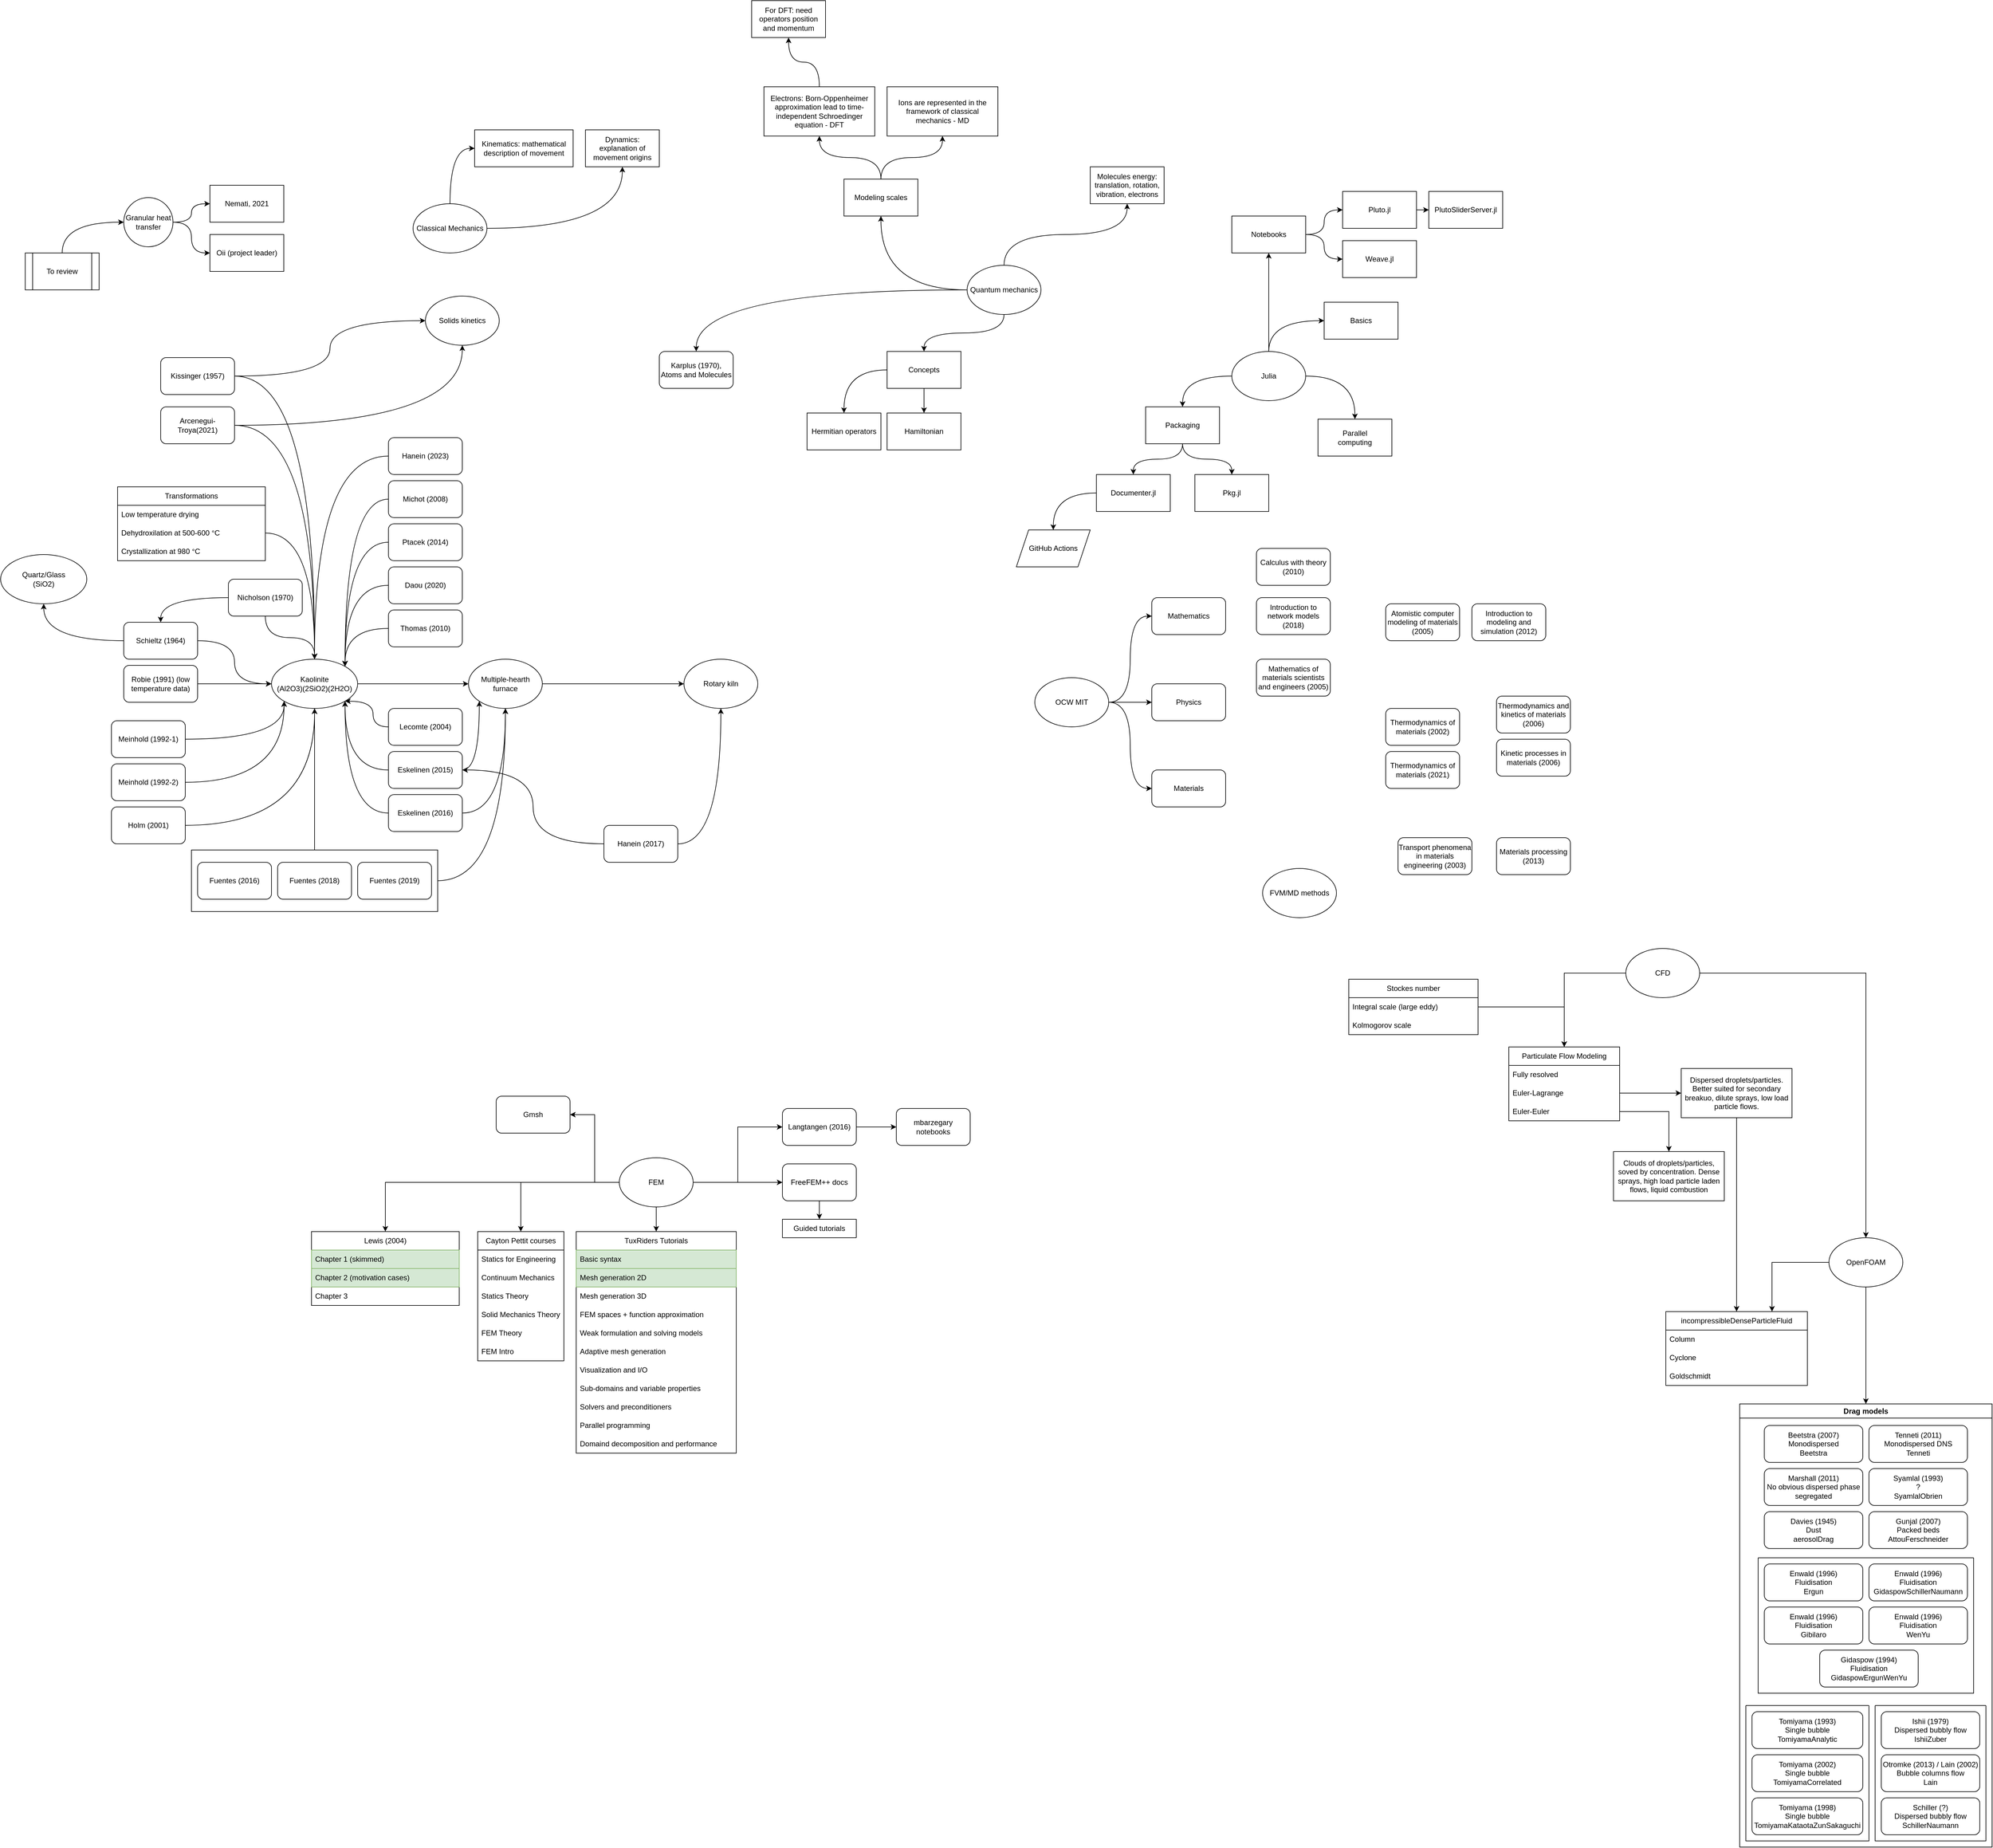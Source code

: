 <mxfile version="22.1.11" type="github">
  <diagram name="Page-1" id="tNx86WEGERc1XLciAWc1">
    <mxGraphModel dx="1728" dy="915" grid="1" gridSize="10" guides="1" tooltips="1" connect="1" arrows="1" fold="1" page="1" pageScale="1" pageWidth="4681" pageHeight="3300" math="0" shadow="0">
      <root>
        <mxCell id="0" />
        <mxCell id="1" parent="0" />
        <mxCell id="3hXHIrawqCX14PC-SLRN-3" style="edgeStyle=orthogonalEdgeStyle;rounded=0;orthogonalLoop=1;jettySize=auto;html=1;exitX=0.5;exitY=0;exitDx=0;exitDy=0;curved=1;" parent="1" source="3hXHIrawqCX14PC-SLRN-1" target="3hXHIrawqCX14PC-SLRN-2" edge="1">
          <mxGeometry relative="1" as="geometry" />
        </mxCell>
        <mxCell id="TqPIP2dE-nrRqcoiC80p-8" style="edgeStyle=orthogonalEdgeStyle;rounded=0;orthogonalLoop=1;jettySize=auto;html=1;entryX=0.5;entryY=1;entryDx=0;entryDy=0;curved=1;" parent="1" source="3hXHIrawqCX14PC-SLRN-1" target="TqPIP2dE-nrRqcoiC80p-7" edge="1">
          <mxGeometry relative="1" as="geometry" />
        </mxCell>
        <mxCell id="TqPIP2dE-nrRqcoiC80p-18" style="edgeStyle=orthogonalEdgeStyle;curved=1;rounded=0;orthogonalLoop=1;jettySize=auto;html=1;exitX=0.5;exitY=1;exitDx=0;exitDy=0;" parent="1" source="3hXHIrawqCX14PC-SLRN-1" target="TqPIP2dE-nrRqcoiC80p-15" edge="1">
          <mxGeometry relative="1" as="geometry" />
        </mxCell>
        <mxCell id="TqPIP2dE-nrRqcoiC80p-22" style="edgeStyle=orthogonalEdgeStyle;curved=1;rounded=0;orthogonalLoop=1;jettySize=auto;html=1;" parent="1" source="3hXHIrawqCX14PC-SLRN-1" target="TqPIP2dE-nrRqcoiC80p-20" edge="1">
          <mxGeometry relative="1" as="geometry" />
        </mxCell>
        <mxCell id="3hXHIrawqCX14PC-SLRN-1" value="Quantum mechanics" style="ellipse;whiteSpace=wrap;html=1;" parent="1" vertex="1">
          <mxGeometry x="2400" y="1730" width="120" height="80" as="geometry" />
        </mxCell>
        <mxCell id="3hXHIrawqCX14PC-SLRN-2" value="Molecules energy: translation, rotation, vibration, electrons" style="rounded=0;whiteSpace=wrap;html=1;" parent="1" vertex="1">
          <mxGeometry x="2600" y="1570" width="120" height="60" as="geometry" />
        </mxCell>
        <mxCell id="TqPIP2dE-nrRqcoiC80p-4" style="edgeStyle=orthogonalEdgeStyle;rounded=0;orthogonalLoop=1;jettySize=auto;html=1;exitX=0.5;exitY=0;exitDx=0;exitDy=0;entryX=0;entryY=0.5;entryDx=0;entryDy=0;curved=1;" parent="1" source="TqPIP2dE-nrRqcoiC80p-1" target="TqPIP2dE-nrRqcoiC80p-2" edge="1">
          <mxGeometry relative="1" as="geometry" />
        </mxCell>
        <mxCell id="TqPIP2dE-nrRqcoiC80p-5" style="edgeStyle=orthogonalEdgeStyle;rounded=0;orthogonalLoop=1;jettySize=auto;html=1;curved=1;" parent="1" source="TqPIP2dE-nrRqcoiC80p-1" target="TqPIP2dE-nrRqcoiC80p-3" edge="1">
          <mxGeometry relative="1" as="geometry" />
        </mxCell>
        <mxCell id="TqPIP2dE-nrRqcoiC80p-1" value="Classical Mechanics" style="ellipse;whiteSpace=wrap;html=1;" parent="1" vertex="1">
          <mxGeometry x="1500" y="1630" width="120" height="80" as="geometry" />
        </mxCell>
        <mxCell id="TqPIP2dE-nrRqcoiC80p-2" value="Kinematics: mathematical description of movement" style="rounded=0;whiteSpace=wrap;html=1;" parent="1" vertex="1">
          <mxGeometry x="1600" y="1510" width="160" height="60" as="geometry" />
        </mxCell>
        <mxCell id="TqPIP2dE-nrRqcoiC80p-3" value="Dynamics: explanation of movement origins" style="rounded=0;whiteSpace=wrap;html=1;" parent="1" vertex="1">
          <mxGeometry x="1780" y="1510" width="120" height="60" as="geometry" />
        </mxCell>
        <mxCell id="TqPIP2dE-nrRqcoiC80p-14" style="edgeStyle=orthogonalEdgeStyle;rounded=0;orthogonalLoop=1;jettySize=auto;html=1;exitX=0.5;exitY=0;exitDx=0;exitDy=0;curved=1;" parent="1" source="TqPIP2dE-nrRqcoiC80p-6" target="TqPIP2dE-nrRqcoiC80p-13" edge="1">
          <mxGeometry relative="1" as="geometry" />
        </mxCell>
        <mxCell id="TqPIP2dE-nrRqcoiC80p-6" value="Electrons: Born-Oppenheimer approximation lead to time-independent Schroedinger equation - DFT" style="rounded=0;whiteSpace=wrap;html=1;" parent="1" vertex="1">
          <mxGeometry x="2070" y="1440" width="180" height="80" as="geometry" />
        </mxCell>
        <mxCell id="TqPIP2dE-nrRqcoiC80p-9" style="edgeStyle=orthogonalEdgeStyle;rounded=0;orthogonalLoop=1;jettySize=auto;html=1;curved=1;" parent="1" source="TqPIP2dE-nrRqcoiC80p-7" target="TqPIP2dE-nrRqcoiC80p-6" edge="1">
          <mxGeometry relative="1" as="geometry" />
        </mxCell>
        <mxCell id="TqPIP2dE-nrRqcoiC80p-11" style="edgeStyle=orthogonalEdgeStyle;rounded=0;orthogonalLoop=1;jettySize=auto;html=1;curved=1;" parent="1" source="TqPIP2dE-nrRqcoiC80p-7" target="TqPIP2dE-nrRqcoiC80p-10" edge="1">
          <mxGeometry relative="1" as="geometry" />
        </mxCell>
        <mxCell id="TqPIP2dE-nrRqcoiC80p-7" value="Modeling scales" style="rounded=0;whiteSpace=wrap;html=1;" parent="1" vertex="1">
          <mxGeometry x="2200" y="1590" width="120" height="60" as="geometry" />
        </mxCell>
        <mxCell id="TqPIP2dE-nrRqcoiC80p-10" value="Ions are represented in the framework of classical mechanics - MD" style="rounded=0;whiteSpace=wrap;html=1;" parent="1" vertex="1">
          <mxGeometry x="2270" y="1440" width="180" height="80" as="geometry" />
        </mxCell>
        <mxCell id="TqPIP2dE-nrRqcoiC80p-13" value="For DFT: need operators position and momentum" style="rounded=0;whiteSpace=wrap;html=1;" parent="1" vertex="1">
          <mxGeometry x="2050" y="1300" width="120" height="60" as="geometry" />
        </mxCell>
        <mxCell id="TqPIP2dE-nrRqcoiC80p-17" style="edgeStyle=orthogonalEdgeStyle;curved=1;rounded=0;orthogonalLoop=1;jettySize=auto;html=1;exitX=0;exitY=0.5;exitDx=0;exitDy=0;" parent="1" source="TqPIP2dE-nrRqcoiC80p-15" target="TqPIP2dE-nrRqcoiC80p-16" edge="1">
          <mxGeometry relative="1" as="geometry" />
        </mxCell>
        <mxCell id="TqPIP2dE-nrRqcoiC80p-24" style="edgeStyle=orthogonalEdgeStyle;curved=1;rounded=0;orthogonalLoop=1;jettySize=auto;html=1;" parent="1" source="TqPIP2dE-nrRqcoiC80p-15" target="TqPIP2dE-nrRqcoiC80p-23" edge="1">
          <mxGeometry relative="1" as="geometry" />
        </mxCell>
        <mxCell id="TqPIP2dE-nrRqcoiC80p-15" value="Concepts" style="rounded=0;whiteSpace=wrap;html=1;" parent="1" vertex="1">
          <mxGeometry x="2270" y="1870" width="120" height="60" as="geometry" />
        </mxCell>
        <mxCell id="TqPIP2dE-nrRqcoiC80p-16" value="Hermitian operators" style="rounded=0;whiteSpace=wrap;html=1;" parent="1" vertex="1">
          <mxGeometry x="2140" y="1970" width="120" height="60" as="geometry" />
        </mxCell>
        <mxCell id="TqPIP2dE-nrRqcoiC80p-20" value="Karplus (1970), Atoms and Molecules" style="rounded=1;whiteSpace=wrap;html=1;" parent="1" vertex="1">
          <mxGeometry x="1900" y="1870" width="120" height="60" as="geometry" />
        </mxCell>
        <mxCell id="TqPIP2dE-nrRqcoiC80p-23" value="Hamiltonian" style="rounded=0;whiteSpace=wrap;html=1;" parent="1" vertex="1">
          <mxGeometry x="2270" y="1970" width="120" height="60" as="geometry" />
        </mxCell>
        <mxCell id="7mW2jRSYt9szHhjCyHMU-4" style="edgeStyle=orthogonalEdgeStyle;curved=1;rounded=0;orthogonalLoop=1;jettySize=auto;html=1;exitX=0.5;exitY=0;exitDx=0;exitDy=0;entryX=0;entryY=0.5;entryDx=0;entryDy=0;" parent="1" source="7mW2jRSYt9szHhjCyHMU-1" target="7mW2jRSYt9szHhjCyHMU-2" edge="1">
          <mxGeometry relative="1" as="geometry" />
        </mxCell>
        <mxCell id="7mW2jRSYt9szHhjCyHMU-6" style="edgeStyle=orthogonalEdgeStyle;curved=1;rounded=0;orthogonalLoop=1;jettySize=auto;html=1;" parent="1" source="7mW2jRSYt9szHhjCyHMU-1" target="7mW2jRSYt9szHhjCyHMU-5" edge="1">
          <mxGeometry relative="1" as="geometry" />
        </mxCell>
        <mxCell id="7mW2jRSYt9szHhjCyHMU-8" style="edgeStyle=orthogonalEdgeStyle;rounded=0;orthogonalLoop=1;jettySize=auto;html=1;curved=1;" parent="1" source="7mW2jRSYt9szHhjCyHMU-1" target="7mW2jRSYt9szHhjCyHMU-7" edge="1">
          <mxGeometry relative="1" as="geometry" />
        </mxCell>
        <mxCell id="F8Z7RI5J12eTx9FljP0N-6" style="edgeStyle=orthogonalEdgeStyle;rounded=0;orthogonalLoop=1;jettySize=auto;html=1;entryX=0.5;entryY=1;entryDx=0;entryDy=0;curved=1;" parent="1" source="7mW2jRSYt9szHhjCyHMU-1" target="F8Z7RI5J12eTx9FljP0N-2" edge="1">
          <mxGeometry relative="1" as="geometry" />
        </mxCell>
        <mxCell id="7mW2jRSYt9szHhjCyHMU-1" value="Julia" style="ellipse;whiteSpace=wrap;html=1;" parent="1" vertex="1">
          <mxGeometry x="2830" y="1870" width="120" height="80" as="geometry" />
        </mxCell>
        <UserObject label="Basics" link="https://juliaacademy.com/courses/enrolled/375479" linkTarget="_blank" id="7mW2jRSYt9szHhjCyHMU-2">
          <mxCell style="rounded=0;whiteSpace=wrap;html=1;" parent="1" vertex="1">
            <mxGeometry x="2980" y="1790" width="120" height="60" as="geometry" />
          </mxCell>
        </UserObject>
        <UserObject label="Parallel&lt;br&gt;computing" link="https://juliaacademy.com/courses/enrolled/552107" linkTarget="_blank" id="7mW2jRSYt9szHhjCyHMU-5">
          <mxCell style="rounded=0;whiteSpace=wrap;html=1;" parent="1" vertex="1">
            <mxGeometry x="2970" y="1980" width="120" height="60" as="geometry" />
          </mxCell>
        </UserObject>
        <mxCell id="7mW2jRSYt9szHhjCyHMU-10" style="edgeStyle=orthogonalEdgeStyle;rounded=0;orthogonalLoop=1;jettySize=auto;html=1;entryX=0.5;entryY=0;entryDx=0;entryDy=0;curved=1;" parent="1" source="7mW2jRSYt9szHhjCyHMU-7" target="7mW2jRSYt9szHhjCyHMU-9" edge="1">
          <mxGeometry relative="1" as="geometry" />
        </mxCell>
        <mxCell id="7mW2jRSYt9szHhjCyHMU-12" style="edgeStyle=orthogonalEdgeStyle;rounded=0;orthogonalLoop=1;jettySize=auto;html=1;entryX=0.5;entryY=0;entryDx=0;entryDy=0;curved=1;" parent="1" source="7mW2jRSYt9szHhjCyHMU-7" target="7mW2jRSYt9szHhjCyHMU-11" edge="1">
          <mxGeometry relative="1" as="geometry" />
        </mxCell>
        <mxCell id="7mW2jRSYt9szHhjCyHMU-7" value="Packaging" style="rounded=0;whiteSpace=wrap;html=1;" parent="1" vertex="1">
          <mxGeometry x="2690" y="1960" width="120" height="60" as="geometry" />
        </mxCell>
        <mxCell id="7mW2jRSYt9szHhjCyHMU-14" style="edgeStyle=orthogonalEdgeStyle;rounded=0;orthogonalLoop=1;jettySize=auto;html=1;entryX=0.5;entryY=0;entryDx=0;entryDy=0;curved=1;" parent="1" source="7mW2jRSYt9szHhjCyHMU-9" target="7mW2jRSYt9szHhjCyHMU-13" edge="1">
          <mxGeometry relative="1" as="geometry" />
        </mxCell>
        <UserObject label="Documenter.jl" link="https://documenter.juliadocs.org/stable/" linkTarget="_blank" id="7mW2jRSYt9szHhjCyHMU-9">
          <mxCell style="rounded=0;whiteSpace=wrap;html=1;" parent="1" vertex="1">
            <mxGeometry x="2610" y="2070" width="120" height="60" as="geometry" />
          </mxCell>
        </UserObject>
        <UserObject label="Pkg.jl" link="https://pkgdocs.julialang.org/v1/" linkTarget="_blank" id="7mW2jRSYt9szHhjCyHMU-11">
          <mxCell style="rounded=0;whiteSpace=wrap;html=1;" parent="1" vertex="1">
            <mxGeometry x="2770" y="2070" width="120" height="60" as="geometry" />
          </mxCell>
        </UserObject>
        <UserObject label="GitHub Actions" link="https://docs.github.com/en/actions/learn-github-actions" linkTarget="_blank" id="7mW2jRSYt9szHhjCyHMU-13">
          <mxCell style="shape=parallelogram;perimeter=parallelogramPerimeter;whiteSpace=wrap;html=1;fixedSize=1;" parent="1" vertex="1">
            <mxGeometry x="2480" y="2160" width="120" height="60" as="geometry" />
          </mxCell>
        </UserObject>
        <mxCell id="QDy-FQWbMPKasR52hYSL-4" style="edgeStyle=orthogonalEdgeStyle;curved=1;rounded=0;orthogonalLoop=1;jettySize=auto;html=1;exitX=0.5;exitY=0;exitDx=0;exitDy=0;entryX=0;entryY=0.5;entryDx=0;entryDy=0;" parent="1" source="QDy-FQWbMPKasR52hYSL-2" target="QDy-FQWbMPKasR52hYSL-3" edge="1">
          <mxGeometry relative="1" as="geometry" />
        </mxCell>
        <mxCell id="QDy-FQWbMPKasR52hYSL-2" value="To review" style="shape=process;whiteSpace=wrap;html=1;backgroundOutline=1;" parent="1" vertex="1">
          <mxGeometry x="870" y="1710" width="120" height="60" as="geometry" />
        </mxCell>
        <mxCell id="QDy-FQWbMPKasR52hYSL-7" style="edgeStyle=orthogonalEdgeStyle;curved=1;rounded=0;orthogonalLoop=1;jettySize=auto;html=1;entryX=0;entryY=0.5;entryDx=0;entryDy=0;" parent="1" source="QDy-FQWbMPKasR52hYSL-3" target="QDy-FQWbMPKasR52hYSL-5" edge="1">
          <mxGeometry relative="1" as="geometry" />
        </mxCell>
        <mxCell id="QDy-FQWbMPKasR52hYSL-8" style="edgeStyle=orthogonalEdgeStyle;curved=1;rounded=0;orthogonalLoop=1;jettySize=auto;html=1;entryX=0;entryY=0.5;entryDx=0;entryDy=0;" parent="1" source="QDy-FQWbMPKasR52hYSL-3" target="QDy-FQWbMPKasR52hYSL-6" edge="1">
          <mxGeometry relative="1" as="geometry" />
        </mxCell>
        <mxCell id="QDy-FQWbMPKasR52hYSL-3" value="Granular heat transfer" style="ellipse;whiteSpace=wrap;html=1;" parent="1" vertex="1">
          <mxGeometry x="1030" y="1620" width="80" height="80" as="geometry" />
        </mxCell>
        <UserObject label="Nemati, 2021" link="https://1drv.ms/b/s!Ar4x-UlrYAiZjv4O83J4rxP3v68lgA?e=0grBoP" linkTarget="_blank" id="QDy-FQWbMPKasR52hYSL-5">
          <mxCell style="rounded=0;whiteSpace=wrap;html=1;" parent="1" vertex="1">
            <mxGeometry x="1170" y="1600" width="120" height="60" as="geometry" />
          </mxCell>
        </UserObject>
        <UserObject label="Oii (project leader)" link="https://www.eng.ed.ac.uk/research/projects/multi-scale-approach-characterising-fluid-contribution-conductive-heat-transfer" linkTarget="_blank" id="QDy-FQWbMPKasR52hYSL-6">
          <mxCell style="rounded=0;whiteSpace=wrap;html=1;" parent="1" vertex="1">
            <mxGeometry x="1170" y="1680" width="120" height="60" as="geometry" />
          </mxCell>
        </UserObject>
        <mxCell id="tdlnybzZ0rQNsdedE5Ah-23" style="edgeStyle=orthogonalEdgeStyle;curved=1;rounded=0;orthogonalLoop=1;jettySize=auto;html=1;entryX=0;entryY=0.5;entryDx=0;entryDy=0;" parent="1" source="tdlnybzZ0rQNsdedE5Ah-1" target="tdlnybzZ0rQNsdedE5Ah-22" edge="1">
          <mxGeometry relative="1" as="geometry" />
        </mxCell>
        <mxCell id="tdlnybzZ0rQNsdedE5Ah-1" value="Kaolinite&lt;br&gt;(Al2O3)(2SiO2)(2H2O)" style="ellipse;whiteSpace=wrap;html=1;" parent="1" vertex="1">
          <mxGeometry x="1270" y="2370" width="140" height="80" as="geometry" />
        </mxCell>
        <mxCell id="tdlnybzZ0rQNsdedE5Ah-3" style="edgeStyle=orthogonalEdgeStyle;rounded=0;orthogonalLoop=1;jettySize=auto;html=1;entryX=0;entryY=0.5;entryDx=0;entryDy=0;curved=1;" parent="1" source="tdlnybzZ0rQNsdedE5Ah-2" target="tdlnybzZ0rQNsdedE5Ah-1" edge="1">
          <mxGeometry relative="1" as="geometry" />
        </mxCell>
        <mxCell id="tdlnybzZ0rQNsdedE5Ah-14" style="edgeStyle=orthogonalEdgeStyle;curved=1;rounded=0;orthogonalLoop=1;jettySize=auto;html=1;entryX=0.5;entryY=1;entryDx=0;entryDy=0;" parent="1" source="tdlnybzZ0rQNsdedE5Ah-2" target="tdlnybzZ0rQNsdedE5Ah-13" edge="1">
          <mxGeometry relative="1" as="geometry" />
        </mxCell>
        <mxCell id="tdlnybzZ0rQNsdedE5Ah-2" value="Schieltz (1964)" style="rounded=1;whiteSpace=wrap;html=1;" parent="1" vertex="1">
          <mxGeometry x="1030" y="2310" width="120" height="60" as="geometry" />
        </mxCell>
        <mxCell id="tdlnybzZ0rQNsdedE5Ah-6" value="Transformations" style="swimlane;fontStyle=0;childLayout=stackLayout;horizontal=1;startSize=30;horizontalStack=0;resizeParent=1;resizeParentMax=0;resizeLast=0;collapsible=1;marginBottom=0;whiteSpace=wrap;html=1;" parent="1" vertex="1">
          <mxGeometry x="1020" y="2090" width="240" height="120" as="geometry" />
        </mxCell>
        <mxCell id="tdlnybzZ0rQNsdedE5Ah-7" value="Low temperature drying" style="text;strokeColor=none;fillColor=none;align=left;verticalAlign=middle;spacingLeft=4;spacingRight=4;overflow=hidden;points=[[0,0.5],[1,0.5]];portConstraint=eastwest;rotatable=0;whiteSpace=wrap;html=1;" parent="tdlnybzZ0rQNsdedE5Ah-6" vertex="1">
          <mxGeometry y="30" width="240" height="30" as="geometry" />
        </mxCell>
        <mxCell id="tdlnybzZ0rQNsdedE5Ah-8" value="Dehydroxilation at 500-600 °C" style="text;strokeColor=none;fillColor=none;align=left;verticalAlign=middle;spacingLeft=4;spacingRight=4;overflow=hidden;points=[[0,0.5],[1,0.5]];portConstraint=eastwest;rotatable=0;whiteSpace=wrap;html=1;" parent="tdlnybzZ0rQNsdedE5Ah-6" vertex="1">
          <mxGeometry y="60" width="240" height="30" as="geometry" />
        </mxCell>
        <mxCell id="tdlnybzZ0rQNsdedE5Ah-9" value="Crystallization at 980 °C" style="text;strokeColor=none;fillColor=none;align=left;verticalAlign=middle;spacingLeft=4;spacingRight=4;overflow=hidden;points=[[0,0.5],[1,0.5]];portConstraint=eastwest;rotatable=0;whiteSpace=wrap;html=1;" parent="tdlnybzZ0rQNsdedE5Ah-6" vertex="1">
          <mxGeometry y="90" width="240" height="30" as="geometry" />
        </mxCell>
        <mxCell id="tdlnybzZ0rQNsdedE5Ah-10" style="edgeStyle=orthogonalEdgeStyle;curved=1;rounded=0;orthogonalLoop=1;jettySize=auto;html=1;entryX=0.5;entryY=0;entryDx=0;entryDy=0;" parent="1" source="tdlnybzZ0rQNsdedE5Ah-8" target="tdlnybzZ0rQNsdedE5Ah-1" edge="1">
          <mxGeometry relative="1" as="geometry" />
        </mxCell>
        <mxCell id="tdlnybzZ0rQNsdedE5Ah-12" style="edgeStyle=orthogonalEdgeStyle;curved=1;rounded=0;orthogonalLoop=1;jettySize=auto;html=1;entryX=0;entryY=0.5;entryDx=0;entryDy=0;" parent="1" source="tdlnybzZ0rQNsdedE5Ah-11" target="tdlnybzZ0rQNsdedE5Ah-1" edge="1">
          <mxGeometry relative="1" as="geometry" />
        </mxCell>
        <UserObject label="Robie (1991) (low temperature data)" link="https://doi.org/10.135/CCMN.1991.039" linkTarget="_blank" id="tdlnybzZ0rQNsdedE5Ah-11">
          <mxCell style="rounded=1;whiteSpace=wrap;html=1;" parent="1" vertex="1">
            <mxGeometry x="1030" y="2380" width="120" height="60" as="geometry" />
          </mxCell>
        </UserObject>
        <mxCell id="tdlnybzZ0rQNsdedE5Ah-13" value="Quartz/Glass&lt;br&gt;(SiO2)" style="ellipse;whiteSpace=wrap;html=1;" parent="1" vertex="1">
          <mxGeometry x="830" y="2200" width="140" height="80" as="geometry" />
        </mxCell>
        <mxCell id="tdlnybzZ0rQNsdedE5Ah-16" style="edgeStyle=orthogonalEdgeStyle;curved=1;rounded=0;orthogonalLoop=1;jettySize=auto;html=1;" parent="1" source="tdlnybzZ0rQNsdedE5Ah-15" target="tdlnybzZ0rQNsdedE5Ah-1" edge="1">
          <mxGeometry relative="1" as="geometry" />
        </mxCell>
        <mxCell id="tdlnybzZ0rQNsdedE5Ah-17" style="edgeStyle=orthogonalEdgeStyle;curved=1;rounded=0;orthogonalLoop=1;jettySize=auto;html=1;" parent="1" source="tdlnybzZ0rQNsdedE5Ah-15" target="tdlnybzZ0rQNsdedE5Ah-2" edge="1">
          <mxGeometry relative="1" as="geometry" />
        </mxCell>
        <UserObject label="Nicholson (1970)" link="https://doi.org/10.111/j.1151-2916.197.tb12084.x" linkTarget="_blank" id="tdlnybzZ0rQNsdedE5Ah-15">
          <mxCell style="rounded=1;whiteSpace=wrap;html=1;" parent="1" vertex="1">
            <mxGeometry x="1200" y="2240" width="120" height="60" as="geometry" />
          </mxCell>
        </UserObject>
        <mxCell id="tdlnybzZ0rQNsdedE5Ah-19" style="edgeStyle=orthogonalEdgeStyle;curved=1;rounded=0;orthogonalLoop=1;jettySize=auto;html=1;entryX=0;entryY=1;entryDx=0;entryDy=0;" parent="1" source="tdlnybzZ0rQNsdedE5Ah-18" target="tdlnybzZ0rQNsdedE5Ah-1" edge="1">
          <mxGeometry relative="1" as="geometry">
            <Array as="points">
              <mxPoint x="1291" y="2570" />
            </Array>
          </mxGeometry>
        </mxCell>
        <UserObject label="Meinhold (1992-2)" link="https://doi.org/10.104/JM9920200913" linkTarget="_blank" id="tdlnybzZ0rQNsdedE5Ah-18">
          <mxCell style="rounded=1;whiteSpace=wrap;html=1;" parent="1" vertex="1">
            <mxGeometry x="1010" y="2540" width="120" height="60" as="geometry" />
          </mxCell>
        </UserObject>
        <mxCell id="tdlnybzZ0rQNsdedE5Ah-21" style="edgeStyle=orthogonalEdgeStyle;curved=1;rounded=0;orthogonalLoop=1;jettySize=auto;html=1;entryX=0;entryY=1;entryDx=0;entryDy=0;" parent="1" source="tdlnybzZ0rQNsdedE5Ah-20" target="tdlnybzZ0rQNsdedE5Ah-1" edge="1">
          <mxGeometry relative="1" as="geometry" />
        </mxCell>
        <UserObject label="Meinhold (1992-1)" link="https://doi.org/10.101/BF01979617" linkTarget="_blank" id="tdlnybzZ0rQNsdedE5Ah-20">
          <mxCell style="rounded=1;whiteSpace=wrap;html=1;" parent="1" vertex="1">
            <mxGeometry x="1010" y="2470" width="120" height="60" as="geometry" />
          </mxCell>
        </UserObject>
        <mxCell id="tdlnybzZ0rQNsdedE5Ah-51" style="edgeStyle=orthogonalEdgeStyle;curved=1;rounded=0;orthogonalLoop=1;jettySize=auto;html=1;" parent="1" source="tdlnybzZ0rQNsdedE5Ah-22" target="tdlnybzZ0rQNsdedE5Ah-50" edge="1">
          <mxGeometry relative="1" as="geometry" />
        </mxCell>
        <mxCell id="tdlnybzZ0rQNsdedE5Ah-22" value="Multiple-hearth furnace" style="ellipse;whiteSpace=wrap;html=1;" parent="1" vertex="1">
          <mxGeometry x="1590" y="2370" width="120" height="80" as="geometry" />
        </mxCell>
        <mxCell id="tdlnybzZ0rQNsdedE5Ah-25" style="edgeStyle=orthogonalEdgeStyle;curved=1;rounded=0;orthogonalLoop=1;jettySize=auto;html=1;entryX=0.5;entryY=1;entryDx=0;entryDy=0;" parent="1" source="tdlnybzZ0rQNsdedE5Ah-24" target="tdlnybzZ0rQNsdedE5Ah-1" edge="1">
          <mxGeometry relative="1" as="geometry" />
        </mxCell>
        <UserObject label="Holm (2001)" link="https://doi.org/10.104/B010031P" linkTarget="_blank" id="tdlnybzZ0rQNsdedE5Ah-24">
          <mxCell style="rounded=1;whiteSpace=wrap;html=1;" parent="1" vertex="1">
            <mxGeometry x="1010" y="2610" width="120" height="60" as="geometry" />
          </mxCell>
        </UserObject>
        <mxCell id="tdlnybzZ0rQNsdedE5Ah-27" style="edgeStyle=orthogonalEdgeStyle;curved=1;rounded=0;orthogonalLoop=1;jettySize=auto;html=1;entryX=1;entryY=0;entryDx=0;entryDy=0;" parent="1" source="tdlnybzZ0rQNsdedE5Ah-26" target="tdlnybzZ0rQNsdedE5Ah-1" edge="1">
          <mxGeometry relative="1" as="geometry" />
        </mxCell>
        <UserObject label="Ptacek (2014)" link="https://doi.org/10.102/j.powtec.2014.05.047" linkTarget="_blank" id="tdlnybzZ0rQNsdedE5Ah-26">
          <mxCell style="rounded=1;whiteSpace=wrap;html=1;" parent="1" vertex="1">
            <mxGeometry x="1460" y="2150" width="120" height="60" as="geometry" />
          </mxCell>
        </UserObject>
        <mxCell id="tdlnybzZ0rQNsdedE5Ah-29" style="edgeStyle=orthogonalEdgeStyle;curved=1;rounded=0;orthogonalLoop=1;jettySize=auto;html=1;entryX=1;entryY=0;entryDx=0;entryDy=0;" parent="1" source="tdlnybzZ0rQNsdedE5Ah-28" target="tdlnybzZ0rQNsdedE5Ah-1" edge="1">
          <mxGeometry relative="1" as="geometry" />
        </mxCell>
        <UserObject label="Michot (2008)" link="https://doi.org/10.102/j.jeurceramsoc.2008.04.007" linkTarget="_blank" id="tdlnybzZ0rQNsdedE5Ah-28">
          <mxCell style="rounded=1;whiteSpace=wrap;html=1;" parent="1" vertex="1">
            <mxGeometry x="1460" y="2080" width="120" height="60" as="geometry" />
          </mxCell>
        </UserObject>
        <mxCell id="tdlnybzZ0rQNsdedE5Ah-33" style="edgeStyle=orthogonalEdgeStyle;curved=1;rounded=0;orthogonalLoop=1;jettySize=auto;html=1;entryX=0;entryY=1;entryDx=0;entryDy=0;" parent="1" source="tdlnybzZ0rQNsdedE5Ah-32" target="tdlnybzZ0rQNsdedE5Ah-22" edge="1">
          <mxGeometry relative="1" as="geometry" />
        </mxCell>
        <mxCell id="tdlnybzZ0rQNsdedE5Ah-39" style="edgeStyle=orthogonalEdgeStyle;curved=1;rounded=0;orthogonalLoop=1;jettySize=auto;html=1;entryX=1;entryY=1;entryDx=0;entryDy=0;" parent="1" source="tdlnybzZ0rQNsdedE5Ah-32" target="tdlnybzZ0rQNsdedE5Ah-1" edge="1">
          <mxGeometry relative="1" as="geometry" />
        </mxCell>
        <UserObject label="Eskelinen (2015)" link="https://doi.org/10.1/aic.14903" linkTarget="_blank" id="tdlnybzZ0rQNsdedE5Ah-32">
          <mxCell style="rounded=1;whiteSpace=wrap;html=1;" parent="1" vertex="1">
            <mxGeometry x="1460" y="2520" width="120" height="60" as="geometry" />
          </mxCell>
        </UserObject>
        <mxCell id="tdlnybzZ0rQNsdedE5Ah-36" style="edgeStyle=orthogonalEdgeStyle;curved=1;rounded=0;orthogonalLoop=1;jettySize=auto;html=1;entryX=0.5;entryY=1;entryDx=0;entryDy=0;" parent="1" source="tdlnybzZ0rQNsdedE5Ah-35" target="tdlnybzZ0rQNsdedE5Ah-22" edge="1">
          <mxGeometry relative="1" as="geometry" />
        </mxCell>
        <mxCell id="tdlnybzZ0rQNsdedE5Ah-38" style="edgeStyle=orthogonalEdgeStyle;curved=1;rounded=0;orthogonalLoop=1;jettySize=auto;html=1;entryX=1;entryY=1;entryDx=0;entryDy=0;" parent="1" source="tdlnybzZ0rQNsdedE5Ah-35" target="tdlnybzZ0rQNsdedE5Ah-1" edge="1">
          <mxGeometry relative="1" as="geometry" />
        </mxCell>
        <UserObject label="Eskelinen (2016)" link="https://doi.org/10.102/j.ifacol.2016.10.120" linkTarget="_blank" id="tdlnybzZ0rQNsdedE5Ah-35">
          <mxCell style="rounded=1;whiteSpace=wrap;html=1;" parent="1" vertex="1">
            <mxGeometry x="1460" y="2590" width="120" height="60" as="geometry" />
          </mxCell>
        </UserObject>
        <mxCell id="tdlnybzZ0rQNsdedE5Ah-50" value="Rotary kiln" style="ellipse;whiteSpace=wrap;html=1;" parent="1" vertex="1">
          <mxGeometry x="1940" y="2370" width="120" height="80" as="geometry" />
        </mxCell>
        <mxCell id="tdlnybzZ0rQNsdedE5Ah-53" style="edgeStyle=orthogonalEdgeStyle;curved=1;rounded=0;orthogonalLoop=1;jettySize=auto;html=1;" parent="1" source="tdlnybzZ0rQNsdedE5Ah-52" target="tdlnybzZ0rQNsdedE5Ah-50" edge="1">
          <mxGeometry relative="1" as="geometry" />
        </mxCell>
        <mxCell id="tdlnybzZ0rQNsdedE5Ah-54" style="edgeStyle=orthogonalEdgeStyle;curved=1;rounded=0;orthogonalLoop=1;jettySize=auto;html=1;entryX=1;entryY=0.5;entryDx=0;entryDy=0;" parent="1" source="tdlnybzZ0rQNsdedE5Ah-52" target="tdlnybzZ0rQNsdedE5Ah-32" edge="1">
          <mxGeometry relative="1" as="geometry" />
        </mxCell>
        <UserObject label="Hanein (2017)" link="https://doi.org/10.108/17436753.202.1303261" linkTarget="_blank" id="tdlnybzZ0rQNsdedE5Ah-52">
          <mxCell style="rounded=1;whiteSpace=wrap;html=1;" parent="1" vertex="1">
            <mxGeometry x="1810" y="2640" width="120" height="60" as="geometry" />
          </mxCell>
        </UserObject>
        <mxCell id="tdlnybzZ0rQNsdedE5Ah-55" value="Solids kinetics" style="ellipse;whiteSpace=wrap;html=1;" parent="1" vertex="1">
          <mxGeometry x="1520" y="1780" width="120" height="80" as="geometry" />
        </mxCell>
        <mxCell id="tdlnybzZ0rQNsdedE5Ah-57" style="edgeStyle=orthogonalEdgeStyle;curved=1;rounded=0;orthogonalLoop=1;jettySize=auto;html=1;" parent="1" source="tdlnybzZ0rQNsdedE5Ah-56" target="tdlnybzZ0rQNsdedE5Ah-55" edge="1">
          <mxGeometry relative="1" as="geometry" />
        </mxCell>
        <mxCell id="tdlnybzZ0rQNsdedE5Ah-58" style="edgeStyle=orthogonalEdgeStyle;curved=1;rounded=0;orthogonalLoop=1;jettySize=auto;html=1;entryX=0.5;entryY=0;entryDx=0;entryDy=0;" parent="1" source="tdlnybzZ0rQNsdedE5Ah-56" target="tdlnybzZ0rQNsdedE5Ah-1" edge="1">
          <mxGeometry relative="1" as="geometry" />
        </mxCell>
        <UserObject label="Arcenegui-Troya(2021)" link="https:// doi.org/10.339/pr9101852" linkTarget="_blank" id="tdlnybzZ0rQNsdedE5Ah-56">
          <mxCell style="rounded=1;whiteSpace=wrap;html=1;" parent="1" vertex="1">
            <mxGeometry x="1090" y="1960" width="120" height="60" as="geometry" />
          </mxCell>
        </UserObject>
        <mxCell id="tdlnybzZ0rQNsdedE5Ah-60" style="edgeStyle=orthogonalEdgeStyle;curved=1;rounded=0;orthogonalLoop=1;jettySize=auto;html=1;" parent="1" source="tdlnybzZ0rQNsdedE5Ah-59" target="tdlnybzZ0rQNsdedE5Ah-1" edge="1">
          <mxGeometry relative="1" as="geometry" />
        </mxCell>
        <UserObject label="Hanein (2023)" link="DOI&#x9;https://doi.org/10.104/D3TA01896B" linkTarget="_blank" id="tdlnybzZ0rQNsdedE5Ah-59">
          <mxCell style="rounded=1;whiteSpace=wrap;html=1;" parent="1" vertex="1">
            <mxGeometry x="1460" y="2010" width="120" height="60" as="geometry" />
          </mxCell>
        </UserObject>
        <mxCell id="tdlnybzZ0rQNsdedE5Ah-62" style="edgeStyle=orthogonalEdgeStyle;curved=1;rounded=0;orthogonalLoop=1;jettySize=auto;html=1;entryX=1;entryY=0;entryDx=0;entryDy=0;" parent="1" source="tdlnybzZ0rQNsdedE5Ah-61" target="tdlnybzZ0rQNsdedE5Ah-1" edge="1">
          <mxGeometry relative="1" as="geometry" />
        </mxCell>
        <UserObject label="Daou (2020)" link="https://doi.org/10.339/min10050480" linkTarget="_blank" id="tdlnybzZ0rQNsdedE5Ah-61">
          <mxCell style="rounded=1;whiteSpace=wrap;html=1;" parent="1" vertex="1">
            <mxGeometry x="1460" y="2220" width="120" height="60" as="geometry" />
          </mxCell>
        </UserObject>
        <mxCell id="tdlnybzZ0rQNsdedE5Ah-67" value="" style="group" parent="1" vertex="1" connectable="0">
          <mxGeometry x="1140" y="2680" width="400" height="100" as="geometry" />
        </mxCell>
        <mxCell id="tdlnybzZ0rQNsdedE5Ah-66" value="" style="group" parent="tdlnybzZ0rQNsdedE5Ah-67" vertex="1" connectable="0">
          <mxGeometry width="400" height="100" as="geometry" />
        </mxCell>
        <mxCell id="tdlnybzZ0rQNsdedE5Ah-65" value="" style="rounded=0;whiteSpace=wrap;html=1;" parent="tdlnybzZ0rQNsdedE5Ah-66" vertex="1">
          <mxGeometry width="400" height="100" as="geometry" />
        </mxCell>
        <mxCell id="tdlnybzZ0rQNsdedE5Ah-40" value="Fuentes (2016)" style="rounded=1;whiteSpace=wrap;html=1;" parent="tdlnybzZ0rQNsdedE5Ah-66" vertex="1">
          <mxGeometry x="10" y="20" width="120" height="60" as="geometry" />
        </mxCell>
        <mxCell id="tdlnybzZ0rQNsdedE5Ah-42" value="Fuentes (2019)" style="rounded=1;whiteSpace=wrap;html=1;" parent="tdlnybzZ0rQNsdedE5Ah-66" vertex="1">
          <mxGeometry x="270" y="20" width="120" height="60" as="geometry" />
        </mxCell>
        <mxCell id="tdlnybzZ0rQNsdedE5Ah-41" value="Fuentes (2018)" style="rounded=1;whiteSpace=wrap;html=1;" parent="tdlnybzZ0rQNsdedE5Ah-67" vertex="1">
          <mxGeometry x="140" y="20" width="120" height="60" as="geometry" />
        </mxCell>
        <mxCell id="tdlnybzZ0rQNsdedE5Ah-68" style="edgeStyle=orthogonalEdgeStyle;curved=1;rounded=0;orthogonalLoop=1;jettySize=auto;html=1;entryX=0.5;entryY=1;entryDx=0;entryDy=0;" parent="1" source="tdlnybzZ0rQNsdedE5Ah-65" target="tdlnybzZ0rQNsdedE5Ah-1" edge="1">
          <mxGeometry relative="1" as="geometry" />
        </mxCell>
        <mxCell id="tdlnybzZ0rQNsdedE5Ah-69" style="edgeStyle=orthogonalEdgeStyle;curved=1;rounded=0;orthogonalLoop=1;jettySize=auto;html=1;entryX=0.5;entryY=1;entryDx=0;entryDy=0;" parent="1" source="tdlnybzZ0rQNsdedE5Ah-65" target="tdlnybzZ0rQNsdedE5Ah-22" edge="1">
          <mxGeometry relative="1" as="geometry" />
        </mxCell>
        <mxCell id="tdlnybzZ0rQNsdedE5Ah-74" style="edgeStyle=orthogonalEdgeStyle;curved=1;rounded=0;orthogonalLoop=1;jettySize=auto;html=1;entryX=1;entryY=1;entryDx=0;entryDy=0;" parent="1" source="tdlnybzZ0rQNsdedE5Ah-70" target="tdlnybzZ0rQNsdedE5Ah-1" edge="1">
          <mxGeometry relative="1" as="geometry" />
        </mxCell>
        <mxCell id="tdlnybzZ0rQNsdedE5Ah-70" value="Lecomte (2004)" style="rounded=1;whiteSpace=wrap;html=1;" parent="1" vertex="1">
          <mxGeometry x="1460" y="2450" width="120" height="60" as="geometry" />
        </mxCell>
        <mxCell id="Zyr4BZ1Q4nSmmZ4n6RKA-2" style="edgeStyle=orthogonalEdgeStyle;rounded=0;orthogonalLoop=1;jettySize=auto;html=1;entryX=1;entryY=0;entryDx=0;entryDy=0;curved=1;" parent="1" source="Zyr4BZ1Q4nSmmZ4n6RKA-1" target="tdlnybzZ0rQNsdedE5Ah-1" edge="1">
          <mxGeometry relative="1" as="geometry" />
        </mxCell>
        <mxCell id="Zyr4BZ1Q4nSmmZ4n6RKA-1" value="Thomas (2010)" style="rounded=1;whiteSpace=wrap;html=1;" parent="1" vertex="1">
          <mxGeometry x="1460" y="2290" width="120" height="60" as="geometry" />
        </mxCell>
        <mxCell id="oKSYJBpqH4JwEt-eYhXz-3" style="edgeStyle=orthogonalEdgeStyle;rounded=0;orthogonalLoop=1;jettySize=auto;html=1;curved=1;" parent="1" source="oKSYJBpqH4JwEt-eYhXz-1" edge="1">
          <mxGeometry relative="1" as="geometry">
            <mxPoint x="1340" y="2370" as="targetPoint" />
          </mxGeometry>
        </mxCell>
        <mxCell id="oKSYJBpqH4JwEt-eYhXz-5" style="edgeStyle=orthogonalEdgeStyle;rounded=0;orthogonalLoop=1;jettySize=auto;html=1;entryX=0;entryY=0.5;entryDx=0;entryDy=0;curved=1;" parent="1" source="oKSYJBpqH4JwEt-eYhXz-1" target="tdlnybzZ0rQNsdedE5Ah-55" edge="1">
          <mxGeometry relative="1" as="geometry" />
        </mxCell>
        <mxCell id="oKSYJBpqH4JwEt-eYhXz-1" value="Kissinger (1957)" style="rounded=1;whiteSpace=wrap;html=1;" parent="1" vertex="1">
          <mxGeometry x="1090" y="1880" width="120" height="60" as="geometry" />
        </mxCell>
        <mxCell id="CWGAY0bIbkOi0LySRLev-3" style="edgeStyle=orthogonalEdgeStyle;rounded=0;orthogonalLoop=1;jettySize=auto;html=1;entryX=0;entryY=0.5;entryDx=0;entryDy=0;curved=1;" parent="1" source="CWGAY0bIbkOi0LySRLev-1" target="CWGAY0bIbkOi0LySRLev-2" edge="1">
          <mxGeometry relative="1" as="geometry" />
        </mxCell>
        <mxCell id="CWGAY0bIbkOi0LySRLev-5" style="edgeStyle=orthogonalEdgeStyle;rounded=0;orthogonalLoop=1;jettySize=auto;html=1;exitX=1;exitY=0.5;exitDx=0;exitDy=0;curved=1;entryX=0;entryY=0.5;entryDx=0;entryDy=0;" parent="1" source="CWGAY0bIbkOi0LySRLev-1" target="CWGAY0bIbkOi0LySRLev-4" edge="1">
          <mxGeometry relative="1" as="geometry" />
        </mxCell>
        <mxCell id="CWGAY0bIbkOi0LySRLev-7" style="edgeStyle=orthogonalEdgeStyle;rounded=0;orthogonalLoop=1;jettySize=auto;html=1;curved=1;" parent="1" source="CWGAY0bIbkOi0LySRLev-1" target="CWGAY0bIbkOi0LySRLev-6" edge="1">
          <mxGeometry relative="1" as="geometry" />
        </mxCell>
        <mxCell id="CWGAY0bIbkOi0LySRLev-1" value="OCW MIT" style="ellipse;whiteSpace=wrap;html=1;" parent="1" vertex="1">
          <mxGeometry x="2510" y="2400" width="120" height="80" as="geometry" />
        </mxCell>
        <mxCell id="CWGAY0bIbkOi0LySRLev-2" value="Mathematics" style="rounded=1;whiteSpace=wrap;html=1;" parent="1" vertex="1">
          <mxGeometry x="2700" y="2270" width="120" height="60" as="geometry" />
        </mxCell>
        <mxCell id="CWGAY0bIbkOi0LySRLev-4" value="Materials" style="rounded=1;whiteSpace=wrap;html=1;" parent="1" vertex="1">
          <mxGeometry x="2700" y="2550" width="120" height="60" as="geometry" />
        </mxCell>
        <mxCell id="CWGAY0bIbkOi0LySRLev-6" value="Physics" style="rounded=1;whiteSpace=wrap;html=1;" parent="1" vertex="1">
          <mxGeometry x="2700" y="2410" width="120" height="60" as="geometry" />
        </mxCell>
        <UserObject label="Introduction to modeling and simulation (2012)" link="https://ocw.mit.edu/courses/3-021j-introduction-to-modeling-and-simulation-spring-2012/" linkTarget="_blank" id="CWGAY0bIbkOi0LySRLev-8">
          <mxCell style="rounded=1;whiteSpace=wrap;html=1;" parent="1" vertex="1">
            <mxGeometry x="3220" y="2280" width="120" height="60" as="geometry" />
          </mxCell>
        </UserObject>
        <UserObject label="Thermodynamics and kinetics of materials (2006)" link="https://ocw.mit.edu/courses/3-205-thermodynamics-and-kinetics-of-materials-fall-2006/" linkTarget="_blank" id="CWGAY0bIbkOi0LySRLev-11">
          <mxCell style="rounded=1;whiteSpace=wrap;html=1;" parent="1" vertex="1">
            <mxGeometry x="3260" y="2430" width="120" height="60" as="geometry" />
          </mxCell>
        </UserObject>
        <UserObject label="Kinetic processes in materials (2006)" link="https://ocw.mit.edu/courses/3-21-kinetic-processes-in-materials-spring-2006/" linkTarget="_blank" id="CWGAY0bIbkOi0LySRLev-13">
          <mxCell style="rounded=1;whiteSpace=wrap;html=1;" parent="1" vertex="1">
            <mxGeometry x="3260" y="2500" width="120" height="60" as="geometry" />
          </mxCell>
        </UserObject>
        <UserObject label="Transport phenomena in materials engineering (2003)" link="https://ocw.mit.edu/courses/3-185-transport-phenomena-in-materials-engineering-fall-2003/" linkTarget="_blank" id="CWGAY0bIbkOi0LySRLev-15">
          <mxCell style="rounded=1;whiteSpace=wrap;html=1;" parent="1" vertex="1">
            <mxGeometry x="3100" y="2660" width="120" height="60" as="geometry" />
          </mxCell>
        </UserObject>
        <UserObject label="Thermodynamics of materials (2002)" link="https://ocw.mit.edu/courses/3-00-thermodynamics-of-materials-fall-2002/" linkTarget="_blank" id="CWGAY0bIbkOi0LySRLev-17">
          <mxCell style="rounded=1;whiteSpace=wrap;html=1;" parent="1" vertex="1">
            <mxGeometry x="3080" y="2450" width="120" height="60" as="geometry" />
          </mxCell>
        </UserObject>
        <UserObject label="Atomistic computer modeling of materials (2005)" link="https://ocw.mit.edu/courses/3-320-atomistic-computer-modeling-of-materials-sma-5107-spring-2005/" linkTarget="_blank" id="CWGAY0bIbkOi0LySRLev-18">
          <mxCell style="rounded=1;whiteSpace=wrap;html=1;" parent="1" vertex="1">
            <mxGeometry x="3080" y="2280" width="120" height="60" as="geometry" />
          </mxCell>
        </UserObject>
        <UserObject label="Materials processing (2013)" link="https://ocw.mit.edu/courses/3-044-materials-processing-spring-2013/" linkTarget="_blank" id="CWGAY0bIbkOi0LySRLev-19">
          <mxCell style="rounded=1;whiteSpace=wrap;html=1;" parent="1" vertex="1">
            <mxGeometry x="3260" y="2660" width="120" height="60" as="geometry" />
          </mxCell>
        </UserObject>
        <UserObject label="Mathematics of materials scientists and engineers (2005)" link="https://ocw.mit.edu/courses/3-016-mathematics-for-materials-scientists-and-engineers-fall-2005/" id="CWGAY0bIbkOi0LySRLev-20">
          <mxCell style="rounded=1;whiteSpace=wrap;html=1;" parent="1" vertex="1">
            <mxGeometry x="2870" y="2370" width="120" height="60" as="geometry" />
          </mxCell>
        </UserObject>
        <UserObject label="Thermodynamics of materials (2021)" link="https://ocw.mit.edu/courses/3-020-thermodynamics-of-materials-spring-2021/" linkTarget="_blank" id="CWGAY0bIbkOi0LySRLev-21">
          <mxCell style="rounded=1;whiteSpace=wrap;html=1;" parent="1" vertex="1">
            <mxGeometry x="3080" y="2520" width="120" height="60" as="geometry" />
          </mxCell>
        </UserObject>
        <UserObject label="Introduction to network models (2018)" link="https://ocw.mit.edu/courses/1-022-introduction-to-network-models-fall-2018/" linkTarget="_blank" id="CWGAY0bIbkOi0LySRLev-22">
          <mxCell style="rounded=1;whiteSpace=wrap;html=1;" parent="1" vertex="1">
            <mxGeometry x="2870" y="2270" width="120" height="60" as="geometry" />
          </mxCell>
        </UserObject>
        <UserObject label="Calculus with theory (2010)" link="https://ocw.mit.edu/courses/18-014-calculus-with-theory-fall-2010/" linkTarget="_blank" id="CWGAY0bIbkOi0LySRLev-23">
          <mxCell style="rounded=1;whiteSpace=wrap;html=1;" parent="1" vertex="1">
            <mxGeometry x="2870" y="2190" width="120" height="60" as="geometry" />
          </mxCell>
        </UserObject>
        <mxCell id="F8Z7RI5J12eTx9FljP0N-1" value="FVM/MD methods" style="ellipse;whiteSpace=wrap;html=1;" parent="1" vertex="1">
          <mxGeometry x="2880" y="2710" width="120" height="80" as="geometry" />
        </mxCell>
        <mxCell id="F8Z7RI5J12eTx9FljP0N-10" value="" style="group" parent="1" vertex="1" connectable="0">
          <mxGeometry x="2830" y="1610" width="440" height="140" as="geometry" />
        </mxCell>
        <mxCell id="F8Z7RI5J12eTx9FljP0N-2" value="Notebooks" style="rounded=0;whiteSpace=wrap;html=1;" parent="F8Z7RI5J12eTx9FljP0N-10" vertex="1">
          <mxGeometry y="40" width="120" height="60" as="geometry" />
        </mxCell>
        <mxCell id="F8Z7RI5J12eTx9FljP0N-3" value="Pluto.jl" style="rounded=0;whiteSpace=wrap;html=1;" parent="F8Z7RI5J12eTx9FljP0N-10" vertex="1">
          <mxGeometry x="180" width="120" height="60" as="geometry" />
        </mxCell>
        <mxCell id="F8Z7RI5J12eTx9FljP0N-7" style="edgeStyle=orthogonalEdgeStyle;rounded=0;orthogonalLoop=1;jettySize=auto;html=1;entryX=0;entryY=0.5;entryDx=0;entryDy=0;curved=1;" parent="F8Z7RI5J12eTx9FljP0N-10" source="F8Z7RI5J12eTx9FljP0N-2" target="F8Z7RI5J12eTx9FljP0N-3" edge="1">
          <mxGeometry relative="1" as="geometry" />
        </mxCell>
        <mxCell id="F8Z7RI5J12eTx9FljP0N-4" value="Weave.jl" style="rounded=0;whiteSpace=wrap;html=1;" parent="F8Z7RI5J12eTx9FljP0N-10" vertex="1">
          <mxGeometry x="180" y="80" width="120" height="60" as="geometry" />
        </mxCell>
        <mxCell id="F8Z7RI5J12eTx9FljP0N-8" style="edgeStyle=orthogonalEdgeStyle;rounded=0;orthogonalLoop=1;jettySize=auto;html=1;entryX=0;entryY=0.5;entryDx=0;entryDy=0;curved=1;" parent="F8Z7RI5J12eTx9FljP0N-10" source="F8Z7RI5J12eTx9FljP0N-2" target="F8Z7RI5J12eTx9FljP0N-4" edge="1">
          <mxGeometry relative="1" as="geometry" />
        </mxCell>
        <UserObject label="PlutoSliderServer.jl" link="https://github.com/JuliaPluto/PlutoSliderServer.jl" linkTarget="_blank" id="F8Z7RI5J12eTx9FljP0N-5">
          <mxCell style="rounded=0;whiteSpace=wrap;html=1;" parent="F8Z7RI5J12eTx9FljP0N-10" vertex="1">
            <mxGeometry x="320" width="120" height="60" as="geometry" />
          </mxCell>
        </UserObject>
        <mxCell id="F8Z7RI5J12eTx9FljP0N-9" style="edgeStyle=orthogonalEdgeStyle;rounded=0;orthogonalLoop=1;jettySize=auto;html=1;" parent="F8Z7RI5J12eTx9FljP0N-10" source="F8Z7RI5J12eTx9FljP0N-3" target="F8Z7RI5J12eTx9FljP0N-5" edge="1">
          <mxGeometry relative="1" as="geometry" />
        </mxCell>
        <mxCell id="hsRsZUTRCoiMY5jrvdhL-3" style="edgeStyle=orthogonalEdgeStyle;rounded=0;orthogonalLoop=1;jettySize=auto;html=1;entryX=0;entryY=0.5;entryDx=0;entryDy=0;" parent="1" source="hsRsZUTRCoiMY5jrvdhL-1" target="hsRsZUTRCoiMY5jrvdhL-2" edge="1">
          <mxGeometry relative="1" as="geometry" />
        </mxCell>
        <mxCell id="hsRsZUTRCoiMY5jrvdhL-5" style="edgeStyle=orthogonalEdgeStyle;rounded=0;orthogonalLoop=1;jettySize=auto;html=1;" parent="1" source="hsRsZUTRCoiMY5jrvdhL-1" target="hsRsZUTRCoiMY5jrvdhL-4" edge="1">
          <mxGeometry relative="1" as="geometry" />
        </mxCell>
        <mxCell id="5GMF99luiS3yryMFOBaJ-2" style="edgeStyle=orthogonalEdgeStyle;rounded=0;orthogonalLoop=1;jettySize=auto;html=1;entryX=1;entryY=0.5;entryDx=0;entryDy=0;" parent="1" source="hsRsZUTRCoiMY5jrvdhL-1" target="5GMF99luiS3yryMFOBaJ-1" edge="1">
          <mxGeometry relative="1" as="geometry" />
        </mxCell>
        <mxCell id="tayrchdnbF2UK3ZBhtBg-5" style="edgeStyle=orthogonalEdgeStyle;rounded=0;orthogonalLoop=1;jettySize=auto;html=1;" edge="1" parent="1" source="hsRsZUTRCoiMY5jrvdhL-1" target="hsRsZUTRCoiMY5jrvdhL-15">
          <mxGeometry relative="1" as="geometry" />
        </mxCell>
        <mxCell id="tayrchdnbF2UK3ZBhtBg-6" style="edgeStyle=orthogonalEdgeStyle;rounded=0;orthogonalLoop=1;jettySize=auto;html=1;entryX=0.5;entryY=0;entryDx=0;entryDy=0;" edge="1" parent="1" source="hsRsZUTRCoiMY5jrvdhL-1" target="hsRsZUTRCoiMY5jrvdhL-62">
          <mxGeometry relative="1" as="geometry" />
        </mxCell>
        <mxCell id="tayrchdnbF2UK3ZBhtBg-7" style="edgeStyle=orthogonalEdgeStyle;rounded=0;orthogonalLoop=1;jettySize=auto;html=1;" edge="1" parent="1" source="hsRsZUTRCoiMY5jrvdhL-1" target="hsRsZUTRCoiMY5jrvdhL-54">
          <mxGeometry relative="1" as="geometry" />
        </mxCell>
        <mxCell id="hsRsZUTRCoiMY5jrvdhL-1" value="FEM" style="ellipse;whiteSpace=wrap;html=1;" parent="1" vertex="1">
          <mxGeometry x="1835" y="3180" width="120" height="80" as="geometry" />
        </mxCell>
        <mxCell id="hsRsZUTRCoiMY5jrvdhL-49" style="edgeStyle=orthogonalEdgeStyle;rounded=0;orthogonalLoop=1;jettySize=auto;html=1;" parent="1" source="hsRsZUTRCoiMY5jrvdhL-2" target="hsRsZUTRCoiMY5jrvdhL-50" edge="1">
          <mxGeometry relative="1" as="geometry">
            <mxPoint x="2315" y="3130" as="targetPoint" />
          </mxGeometry>
        </mxCell>
        <mxCell id="hsRsZUTRCoiMY5jrvdhL-2" value="Langtangen (2016)" style="rounded=1;whiteSpace=wrap;html=1;" parent="1" vertex="1">
          <mxGeometry x="2100" y="3100" width="120" height="60" as="geometry" />
        </mxCell>
        <mxCell id="hsRsZUTRCoiMY5jrvdhL-48" style="edgeStyle=orthogonalEdgeStyle;rounded=0;orthogonalLoop=1;jettySize=auto;html=1;exitX=0.5;exitY=1;exitDx=0;exitDy=0;" parent="1" source="hsRsZUTRCoiMY5jrvdhL-4" target="hsRsZUTRCoiMY5jrvdhL-29" edge="1">
          <mxGeometry relative="1" as="geometry" />
        </mxCell>
        <mxCell id="hsRsZUTRCoiMY5jrvdhL-4" value="FreeFEM++ docs" style="rounded=1;whiteSpace=wrap;html=1;" parent="1" vertex="1">
          <mxGeometry x="2100" y="3190" width="120" height="60" as="geometry" />
        </mxCell>
        <UserObject label="TuxRiders Tutorials" link="https://www.youtube.com/playlist?list=PL6fjYEpJFi7Wu9ZFlak7r0QgrF0aNi8H1" linkTarget="_blank" id="hsRsZUTRCoiMY5jrvdhL-15">
          <mxCell style="swimlane;fontStyle=0;childLayout=stackLayout;horizontal=1;startSize=30;horizontalStack=0;resizeParent=1;resizeParentMax=0;resizeLast=0;collapsible=1;marginBottom=0;whiteSpace=wrap;html=1;" parent="1" vertex="1">
            <mxGeometry x="1765" y="3300" width="260" height="360" as="geometry">
              <mxRectangle x="2192.5" y="3060" width="155" height="30" as="alternateBounds" />
            </mxGeometry>
          </mxCell>
        </UserObject>
        <mxCell id="hsRsZUTRCoiMY5jrvdhL-16" value="Basic syntax" style="text;strokeColor=#82b366;fillColor=#d5e8d4;align=left;verticalAlign=middle;spacingLeft=4;spacingRight=4;overflow=hidden;points=[[0,0.5],[1,0.5]];portConstraint=eastwest;rotatable=0;whiteSpace=wrap;html=1;" parent="hsRsZUTRCoiMY5jrvdhL-15" vertex="1">
          <mxGeometry y="30" width="260" height="30" as="geometry" />
        </mxCell>
        <mxCell id="hsRsZUTRCoiMY5jrvdhL-17" value="Mesh generation 2D" style="text;strokeColor=#82b366;fillColor=#d5e8d4;align=left;verticalAlign=middle;spacingLeft=4;spacingRight=4;overflow=hidden;points=[[0,0.5],[1,0.5]];portConstraint=eastwest;rotatable=0;whiteSpace=wrap;html=1;" parent="hsRsZUTRCoiMY5jrvdhL-15" vertex="1">
          <mxGeometry y="60" width="260" height="30" as="geometry" />
        </mxCell>
        <mxCell id="hsRsZUTRCoiMY5jrvdhL-18" value="Mesh generation 3D" style="text;strokeColor=none;fillColor=none;align=left;verticalAlign=middle;spacingLeft=4;spacingRight=4;overflow=hidden;points=[[0,0.5],[1,0.5]];portConstraint=eastwest;rotatable=0;whiteSpace=wrap;html=1;" parent="hsRsZUTRCoiMY5jrvdhL-15" vertex="1">
          <mxGeometry y="90" width="260" height="30" as="geometry" />
        </mxCell>
        <mxCell id="hsRsZUTRCoiMY5jrvdhL-19" value="FEM spaces + function approximation" style="text;strokeColor=none;fillColor=none;align=left;verticalAlign=middle;spacingLeft=4;spacingRight=4;overflow=hidden;points=[[0,0.5],[1,0.5]];portConstraint=eastwest;rotatable=0;whiteSpace=wrap;html=1;" parent="hsRsZUTRCoiMY5jrvdhL-15" vertex="1">
          <mxGeometry y="120" width="260" height="30" as="geometry" />
        </mxCell>
        <mxCell id="hsRsZUTRCoiMY5jrvdhL-20" value="Weak formulation and solving models" style="text;strokeColor=none;fillColor=none;align=left;verticalAlign=middle;spacingLeft=4;spacingRight=4;overflow=hidden;points=[[0,0.5],[1,0.5]];portConstraint=eastwest;rotatable=0;whiteSpace=wrap;html=1;" parent="hsRsZUTRCoiMY5jrvdhL-15" vertex="1">
          <mxGeometry y="150" width="260" height="30" as="geometry" />
        </mxCell>
        <mxCell id="hsRsZUTRCoiMY5jrvdhL-21" value="Adaptive mesh generation" style="text;strokeColor=none;fillColor=none;align=left;verticalAlign=middle;spacingLeft=4;spacingRight=4;overflow=hidden;points=[[0,0.5],[1,0.5]];portConstraint=eastwest;rotatable=0;whiteSpace=wrap;html=1;" parent="hsRsZUTRCoiMY5jrvdhL-15" vertex="1">
          <mxGeometry y="180" width="260" height="30" as="geometry" />
        </mxCell>
        <mxCell id="hsRsZUTRCoiMY5jrvdhL-23" value="Visualization and I/O" style="text;strokeColor=none;fillColor=none;align=left;verticalAlign=middle;spacingLeft=4;spacingRight=4;overflow=hidden;points=[[0,0.5],[1,0.5]];portConstraint=eastwest;rotatable=0;whiteSpace=wrap;html=1;" parent="hsRsZUTRCoiMY5jrvdhL-15" vertex="1">
          <mxGeometry y="210" width="260" height="30" as="geometry" />
        </mxCell>
        <mxCell id="hsRsZUTRCoiMY5jrvdhL-22" value="Sub-domains and variable properties" style="text;strokeColor=none;fillColor=none;align=left;verticalAlign=middle;spacingLeft=4;spacingRight=4;overflow=hidden;points=[[0,0.5],[1,0.5]];portConstraint=eastwest;rotatable=0;whiteSpace=wrap;html=1;" parent="hsRsZUTRCoiMY5jrvdhL-15" vertex="1">
          <mxGeometry y="240" width="260" height="30" as="geometry" />
        </mxCell>
        <mxCell id="hsRsZUTRCoiMY5jrvdhL-24" value="Solvers and preconditioners" style="text;strokeColor=none;fillColor=none;align=left;verticalAlign=middle;spacingLeft=4;spacingRight=4;overflow=hidden;points=[[0,0.5],[1,0.5]];portConstraint=eastwest;rotatable=0;whiteSpace=wrap;html=1;" parent="hsRsZUTRCoiMY5jrvdhL-15" vertex="1">
          <mxGeometry y="270" width="260" height="30" as="geometry" />
        </mxCell>
        <mxCell id="hsRsZUTRCoiMY5jrvdhL-25" value="Parallel programming" style="text;strokeColor=none;fillColor=none;align=left;verticalAlign=middle;spacingLeft=4;spacingRight=4;overflow=hidden;points=[[0,0.5],[1,0.5]];portConstraint=eastwest;rotatable=0;whiteSpace=wrap;html=1;" parent="hsRsZUTRCoiMY5jrvdhL-15" vertex="1">
          <mxGeometry y="300" width="260" height="30" as="geometry" />
        </mxCell>
        <mxCell id="hsRsZUTRCoiMY5jrvdhL-26" value="Domaind decomposition and performance" style="text;strokeColor=none;fillColor=none;align=left;verticalAlign=middle;spacingLeft=4;spacingRight=4;overflow=hidden;points=[[0,0.5],[1,0.5]];portConstraint=eastwest;rotatable=0;whiteSpace=wrap;html=1;" parent="hsRsZUTRCoiMY5jrvdhL-15" vertex="1">
          <mxGeometry y="330" width="260" height="30" as="geometry" />
        </mxCell>
        <mxCell id="hsRsZUTRCoiMY5jrvdhL-29" value="Guided tutorials" style="swimlane;fontStyle=0;childLayout=stackLayout;horizontal=1;startSize=30;horizontalStack=0;resizeParent=1;resizeParentMax=0;resizeLast=0;collapsible=1;marginBottom=0;whiteSpace=wrap;html=1;" parent="1" vertex="1" collapsed="1">
          <mxGeometry x="2100" y="3280" width="120" height="30" as="geometry">
            <mxRectangle x="2420" y="3040" width="230" height="570" as="alternateBounds" />
          </mxGeometry>
        </mxCell>
        <mxCell id="hsRsZUTRCoiMY5jrvdhL-45" value="Poisson&#39;s equation (2.1)" style="text;strokeColor=#82b366;fillColor=#d5e8d4;align=left;verticalAlign=middle;spacingLeft=4;spacingRight=4;overflow=hidden;points=[[0,0.5],[1,0.5]];portConstraint=eastwest;rotatable=0;whiteSpace=wrap;html=1;" parent="hsRsZUTRCoiMY5jrvdhL-29" vertex="1">
          <mxGeometry y="30" width="230" height="30" as="geometry" />
        </mxCell>
        <mxCell id="hsRsZUTRCoiMY5jrvdhL-30" value="Membrane (2.3)" style="text;strokeColor=#82b366;fillColor=#d5e8d4;align=left;verticalAlign=middle;spacingLeft=4;spacingRight=4;overflow=hidden;points=[[0,0.5],[1,0.5]];portConstraint=eastwest;rotatable=0;whiteSpace=wrap;html=1;" parent="hsRsZUTRCoiMY5jrvdhL-29" vertex="1">
          <mxGeometry y="60" width="230" height="30" as="geometry" />
        </mxCell>
        <mxCell id="hsRsZUTRCoiMY5jrvdhL-31" value="Heat exchanger (2.4)" style="text;strokeColor=#82b366;fillColor=#d5e8d4;align=left;verticalAlign=middle;spacingLeft=4;spacingRight=4;overflow=hidden;points=[[0,0.5],[1,0.5]];portConstraint=eastwest;rotatable=0;whiteSpace=wrap;html=1;" parent="hsRsZUTRCoiMY5jrvdhL-29" vertex="1">
          <mxGeometry y="90" width="230" height="30" as="geometry" />
        </mxCell>
        <mxCell id="hsRsZUTRCoiMY5jrvdhL-32" value="Acustics (2.5)" style="text;strokeColor=none;fillColor=none;align=left;verticalAlign=middle;spacingLeft=4;spacingRight=4;overflow=hidden;points=[[0,0.5],[1,0.5]];portConstraint=eastwest;rotatable=0;whiteSpace=wrap;html=1;" parent="hsRsZUTRCoiMY5jrvdhL-29" vertex="1">
          <mxGeometry y="120" width="230" height="30" as="geometry" />
        </mxCell>
        <mxCell id="hsRsZUTRCoiMY5jrvdhL-37" value="Thermal conduction (2.6)" style="text;strokeColor=none;fillColor=none;align=left;verticalAlign=middle;spacingLeft=4;spacingRight=4;overflow=hidden;points=[[0,0.5],[1,0.5]];portConstraint=eastwest;rotatable=0;whiteSpace=wrap;html=1;" parent="hsRsZUTRCoiMY5jrvdhL-29" vertex="1">
          <mxGeometry y="150" width="230" height="30" as="geometry" />
        </mxCell>
        <mxCell id="hsRsZUTRCoiMY5jrvdhL-36" value="Fan blade flow (2.7)" style="text;strokeColor=none;fillColor=none;align=left;verticalAlign=middle;spacingLeft=4;spacingRight=4;overflow=hidden;points=[[0,0.5],[1,0.5]];portConstraint=eastwest;rotatable=0;whiteSpace=wrap;html=1;" parent="hsRsZUTRCoiMY5jrvdhL-29" vertex="1">
          <mxGeometry y="180" width="230" height="30" as="geometry" />
        </mxCell>
        <mxCell id="hsRsZUTRCoiMY5jrvdhL-35" value="Pure convection (2.8)" style="text;strokeColor=none;fillColor=none;align=left;verticalAlign=middle;spacingLeft=4;spacingRight=4;overflow=hidden;points=[[0,0.5],[1,0.5]];portConstraint=eastwest;rotatable=0;whiteSpace=wrap;html=1;" parent="hsRsZUTRCoiMY5jrvdhL-29" vertex="1">
          <mxGeometry y="210" width="230" height="30" as="geometry" />
        </mxCell>
        <mxCell id="hsRsZUTRCoiMY5jrvdhL-34" value="Elasticity (2.9)" style="text;strokeColor=none;fillColor=none;align=left;verticalAlign=middle;spacingLeft=4;spacingRight=4;overflow=hidden;points=[[0,0.5],[1,0.5]];portConstraint=eastwest;rotatable=0;whiteSpace=wrap;html=1;" parent="hsRsZUTRCoiMY5jrvdhL-29" vertex="1">
          <mxGeometry y="240" width="230" height="30" as="geometry" />
        </mxCell>
        <mxCell id="hsRsZUTRCoiMY5jrvdhL-33" value="Stokes fluids (2.10)" style="text;strokeColor=none;fillColor=none;align=left;verticalAlign=middle;spacingLeft=4;spacingRight=4;overflow=hidden;points=[[0,0.5],[1,0.5]];portConstraint=eastwest;rotatable=0;whiteSpace=wrap;html=1;" parent="hsRsZUTRCoiMY5jrvdhL-29" vertex="1">
          <mxGeometry y="270" width="230" height="30" as="geometry" />
        </mxCell>
        <mxCell id="hsRsZUTRCoiMY5jrvdhL-41" value="Projection N-S equations (2.11)" style="text;strokeColor=none;fillColor=none;align=left;verticalAlign=middle;spacingLeft=4;spacingRight=4;overflow=hidden;points=[[0,0.5],[1,0.5]];portConstraint=eastwest;rotatable=0;whiteSpace=wrap;html=1;" parent="hsRsZUTRCoiMY5jrvdhL-29" vertex="1">
          <mxGeometry y="300" width="230" height="30" as="geometry" />
        </mxCell>
        <mxCell id="hsRsZUTRCoiMY5jrvdhL-40" value="Newtons method N-S equations (2.12)" style="text;strokeColor=none;fillColor=none;align=left;verticalAlign=middle;spacingLeft=4;spacingRight=4;overflow=hidden;points=[[0,0.5],[1,0.5]];portConstraint=eastwest;rotatable=0;whiteSpace=wrap;html=1;" parent="hsRsZUTRCoiMY5jrvdhL-29" vertex="1">
          <mxGeometry y="330" width="230" height="30" as="geometry" />
        </mxCell>
        <mxCell id="hsRsZUTRCoiMY5jrvdhL-39" value="Large fluid problem (2.13)" style="text;strokeColor=none;fillColor=none;align=left;verticalAlign=middle;spacingLeft=4;spacingRight=4;overflow=hidden;points=[[0,0.5],[1,0.5]];portConstraint=eastwest;rotatable=0;whiteSpace=wrap;html=1;" parent="hsRsZUTRCoiMY5jrvdhL-29" vertex="1">
          <mxGeometry y="360" width="230" height="30" as="geometry" />
        </mxCell>
        <mxCell id="hsRsZUTRCoiMY5jrvdhL-43" value="Complex numbers (2.14)" style="text;strokeColor=none;fillColor=none;align=left;verticalAlign=middle;spacingLeft=4;spacingRight=4;overflow=hidden;points=[[0,0.5],[1,0.5]];portConstraint=eastwest;rotatable=0;whiteSpace=wrap;html=1;" parent="hsRsZUTRCoiMY5jrvdhL-29" vertex="1">
          <mxGeometry y="390" width="230" height="30" as="geometry" />
        </mxCell>
        <mxCell id="hsRsZUTRCoiMY5jrvdhL-38" value="Optimal control (2.15)" style="text;strokeColor=none;fillColor=none;align=left;verticalAlign=middle;spacingLeft=4;spacingRight=4;overflow=hidden;points=[[0,0.5],[1,0.5]];portConstraint=eastwest;rotatable=0;whiteSpace=wrap;html=1;" parent="hsRsZUTRCoiMY5jrvdhL-29" vertex="1">
          <mxGeometry y="420" width="230" height="30" as="geometry" />
        </mxCell>
        <mxCell id="hsRsZUTRCoiMY5jrvdhL-44" value="Shock waves (2.16)" style="text;strokeColor=none;fillColor=none;align=left;verticalAlign=middle;spacingLeft=4;spacingRight=4;overflow=hidden;points=[[0,0.5],[1,0.5]];portConstraint=eastwest;rotatable=0;whiteSpace=wrap;html=1;" parent="hsRsZUTRCoiMY5jrvdhL-29" vertex="1">
          <mxGeometry y="450" width="230" height="30" as="geometry" />
        </mxCell>
        <mxCell id="hsRsZUTRCoiMY5jrvdhL-42" value="Schema optimization (2.17)" style="text;strokeColor=none;fillColor=none;align=left;verticalAlign=middle;spacingLeft=4;spacingRight=4;overflow=hidden;points=[[0,0.5],[1,0.5]];portConstraint=eastwest;rotatable=0;whiteSpace=wrap;html=1;" parent="hsRsZUTRCoiMY5jrvdhL-29" vertex="1">
          <mxGeometry y="480" width="230" height="30" as="geometry" />
        </mxCell>
        <mxCell id="hsRsZUTRCoiMY5jrvdhL-47" value="Transient N-S in matrix form (2.18)" style="text;strokeColor=none;fillColor=none;align=left;verticalAlign=middle;spacingLeft=4;spacingRight=4;overflow=hidden;points=[[0,0.5],[1,0.5]];portConstraint=eastwest;rotatable=0;whiteSpace=wrap;html=1;" parent="hsRsZUTRCoiMY5jrvdhL-29" vertex="1">
          <mxGeometry y="510" width="230" height="30" as="geometry" />
        </mxCell>
        <mxCell id="hsRsZUTRCoiMY5jrvdhL-46" value="WiFi propagation (2.19)" style="text;strokeColor=none;fillColor=none;align=left;verticalAlign=middle;spacingLeft=4;spacingRight=4;overflow=hidden;points=[[0,0.5],[1,0.5]];portConstraint=eastwest;rotatable=0;whiteSpace=wrap;html=1;" parent="hsRsZUTRCoiMY5jrvdhL-29" vertex="1">
          <mxGeometry y="540" width="230" height="30" as="geometry" />
        </mxCell>
        <UserObject label="mbarzegary notebooks" link="https://github.com/mbarzegary/finite-element-intro" linkTarget="_blank" id="hsRsZUTRCoiMY5jrvdhL-50">
          <mxCell style="rounded=1;whiteSpace=wrap;html=1;" parent="1" vertex="1">
            <mxGeometry x="2285" y="3100" width="120" height="60" as="geometry" />
          </mxCell>
        </UserObject>
        <mxCell id="hsRsZUTRCoiMY5jrvdhL-54" value="Lewis (2004)" style="swimlane;fontStyle=0;childLayout=stackLayout;horizontal=1;startSize=30;horizontalStack=0;resizeParent=1;resizeParentMax=0;resizeLast=0;collapsible=1;marginBottom=0;whiteSpace=wrap;html=1;" parent="1" vertex="1">
          <mxGeometry x="1335" y="3300" width="240" height="120" as="geometry">
            <mxRectangle x="1810" y="3070" width="155" height="30" as="alternateBounds" />
          </mxGeometry>
        </mxCell>
        <mxCell id="hsRsZUTRCoiMY5jrvdhL-55" value="Chapter 1 (skimmed)" style="text;strokeColor=#82b366;fillColor=#d5e8d4;align=left;verticalAlign=middle;spacingLeft=4;spacingRight=4;overflow=hidden;points=[[0,0.5],[1,0.5]];portConstraint=eastwest;rotatable=0;whiteSpace=wrap;html=1;" parent="hsRsZUTRCoiMY5jrvdhL-54" vertex="1">
          <mxGeometry y="30" width="240" height="30" as="geometry" />
        </mxCell>
        <mxCell id="hsRsZUTRCoiMY5jrvdhL-56" value="Chapter 2 (motivation cases)" style="text;strokeColor=#82b366;fillColor=#d5e8d4;align=left;verticalAlign=middle;spacingLeft=4;spacingRight=4;overflow=hidden;points=[[0,0.5],[1,0.5]];portConstraint=eastwest;rotatable=0;whiteSpace=wrap;html=1;" parent="hsRsZUTRCoiMY5jrvdhL-54" vertex="1">
          <mxGeometry y="60" width="240" height="30" as="geometry" />
        </mxCell>
        <mxCell id="hsRsZUTRCoiMY5jrvdhL-57" value="Chapter 3" style="text;strokeColor=none;fillColor=none;align=left;verticalAlign=middle;spacingLeft=4;spacingRight=4;overflow=hidden;points=[[0,0.5],[1,0.5]];portConstraint=eastwest;rotatable=0;whiteSpace=wrap;html=1;" parent="hsRsZUTRCoiMY5jrvdhL-54" vertex="1">
          <mxGeometry y="90" width="240" height="30" as="geometry" />
        </mxCell>
        <UserObject label="Cayton Pettit courses" link="https://www.youtube.com/@ClaytonPettit/playlists" linkTarget="_blank" id="hsRsZUTRCoiMY5jrvdhL-62">
          <mxCell style="swimlane;fontStyle=0;childLayout=stackLayout;horizontal=1;startSize=30;horizontalStack=0;resizeParent=1;resizeParentMax=0;resizeLast=0;collapsible=1;marginBottom=0;whiteSpace=wrap;html=1;" parent="1" vertex="1">
            <mxGeometry x="1605" y="3300" width="140" height="210" as="geometry">
              <mxRectangle x="2060" y="3120" width="155" height="30" as="alternateBounds" />
            </mxGeometry>
          </mxCell>
        </UserObject>
        <UserObject label="Statics for Engineering" link="https://www.youtube.com/watch?v=OY13rOiyT7c&amp;list=PLLSzlda_AXa36lD_wsg40uhbyvkj4x6er" linkTarget="_blank" id="hsRsZUTRCoiMY5jrvdhL-63">
          <mxCell style="text;strokeColor=none;fillColor=none;align=left;verticalAlign=middle;spacingLeft=4;spacingRight=4;overflow=hidden;points=[[0,0.5],[1,0.5]];portConstraint=eastwest;rotatable=0;whiteSpace=wrap;html=1;" parent="hsRsZUTRCoiMY5jrvdhL-62" vertex="1">
            <mxGeometry y="30" width="140" height="30" as="geometry" />
          </mxCell>
        </UserObject>
        <UserObject label="Continuum Mechanics" link="https://www.youtube.com/watch?v=b2k6MfXy9Tk&amp;list=PLLSzlda_AXa0SQuj_GoTW3DUv4uDE8wkm" linkTarget="_blank" id="hsRsZUTRCoiMY5jrvdhL-64">
          <mxCell style="text;strokeColor=none;fillColor=none;align=left;verticalAlign=middle;spacingLeft=4;spacingRight=4;overflow=hidden;points=[[0,0.5],[1,0.5]];portConstraint=eastwest;rotatable=0;whiteSpace=wrap;html=1;" parent="hsRsZUTRCoiMY5jrvdhL-62" vertex="1">
            <mxGeometry y="60" width="140" height="30" as="geometry" />
          </mxCell>
        </UserObject>
        <UserObject label="Statics Theory" link="https://www.youtube.com/watch?v=14fSeaIH6b0&amp;list=PLLSzlda_AXa3NO5NpsJHeEttr3pZVMBNR" linkTarget="_blank" id="hsRsZUTRCoiMY5jrvdhL-65">
          <mxCell style="text;strokeColor=none;fillColor=none;align=left;verticalAlign=middle;spacingLeft=4;spacingRight=4;overflow=hidden;points=[[0,0.5],[1,0.5]];portConstraint=eastwest;rotatable=0;whiteSpace=wrap;html=1;" parent="hsRsZUTRCoiMY5jrvdhL-62" vertex="1">
            <mxGeometry y="90" width="140" height="30" as="geometry" />
          </mxCell>
        </UserObject>
        <UserObject label="Solid Mechanics Theory" link="https://www.youtube.com/watch?v=DJbNMZcWr8A&amp;list=PLLSzlda_AXa1wN1EfoYdWZf31f_BOnWeY" linkTarget="_blank" id="hsRsZUTRCoiMY5jrvdhL-68">
          <mxCell style="text;strokeColor=none;fillColor=none;align=left;verticalAlign=middle;spacingLeft=4;spacingRight=4;overflow=hidden;points=[[0,0.5],[1,0.5]];portConstraint=eastwest;rotatable=0;whiteSpace=wrap;html=1;" parent="hsRsZUTRCoiMY5jrvdhL-62" vertex="1">
            <mxGeometry y="120" width="140" height="30" as="geometry" />
          </mxCell>
        </UserObject>
        <UserObject label="FEM Theory" link="https://www.youtube.com/watch?v=f1JUfXf2b8A&amp;list=PLLSzlda_AXa1HUjKvPiM9i98Vl6goijab" linkTarget="_blank" id="hsRsZUTRCoiMY5jrvdhL-67">
          <mxCell style="text;strokeColor=none;fillColor=none;align=left;verticalAlign=middle;spacingLeft=4;spacingRight=4;overflow=hidden;points=[[0,0.5],[1,0.5]];portConstraint=eastwest;rotatable=0;whiteSpace=wrap;html=1;" parent="hsRsZUTRCoiMY5jrvdhL-62" vertex="1">
            <mxGeometry y="150" width="140" height="30" as="geometry" />
          </mxCell>
        </UserObject>
        <UserObject label="FEM Intro" link="https://www.youtube.com/watch?v=2iUnfPRk6Ro&amp;list=PLLSzlda_AXa3yQEJAb5JcmsVDy9i9K_fi" linkTarget="_blank" id="hsRsZUTRCoiMY5jrvdhL-69">
          <mxCell style="text;strokeColor=none;fillColor=none;align=left;verticalAlign=middle;spacingLeft=4;spacingRight=4;overflow=hidden;points=[[0,0.5],[1,0.5]];portConstraint=eastwest;rotatable=0;whiteSpace=wrap;html=1;" parent="hsRsZUTRCoiMY5jrvdhL-62" vertex="1">
            <mxGeometry y="180" width="140" height="30" as="geometry" />
          </mxCell>
        </UserObject>
        <mxCell id="5GMF99luiS3yryMFOBaJ-1" value="Gmsh" style="rounded=1;whiteSpace=wrap;html=1;" parent="1" vertex="1">
          <mxGeometry x="1635" y="3080" width="120" height="60" as="geometry" />
        </mxCell>
        <mxCell id="tayrchdnbF2UK3ZBhtBg-28" style="edgeStyle=orthogonalEdgeStyle;rounded=0;orthogonalLoop=1;jettySize=auto;html=1;entryX=0.75;entryY=0;entryDx=0;entryDy=0;" edge="1" parent="1" source="tayrchdnbF2UK3ZBhtBg-8" target="tayrchdnbF2UK3ZBhtBg-30">
          <mxGeometry relative="1" as="geometry">
            <mxPoint x="3755" y="3420" as="targetPoint" />
          </mxGeometry>
        </mxCell>
        <mxCell id="tayrchdnbF2UK3ZBhtBg-81" style="edgeStyle=orthogonalEdgeStyle;rounded=0;orthogonalLoop=1;jettySize=auto;html=1;" edge="1" parent="1" source="tayrchdnbF2UK3ZBhtBg-8" target="tayrchdnbF2UK3ZBhtBg-79">
          <mxGeometry relative="1" as="geometry" />
        </mxCell>
        <mxCell id="tayrchdnbF2UK3ZBhtBg-8" value="OpenFOAM" style="ellipse;whiteSpace=wrap;html=1;" vertex="1" parent="1">
          <mxGeometry x="3800" y="3310" width="120" height="80" as="geometry" />
        </mxCell>
        <mxCell id="tayrchdnbF2UK3ZBhtBg-13" style="edgeStyle=orthogonalEdgeStyle;rounded=0;orthogonalLoop=1;jettySize=auto;html=1;entryX=0.5;entryY=0;entryDx=0;entryDy=0;" edge="1" parent="1" source="tayrchdnbF2UK3ZBhtBg-12" target="tayrchdnbF2UK3ZBhtBg-14">
          <mxGeometry relative="1" as="geometry">
            <mxPoint x="3320.0" y="2970" as="targetPoint" />
          </mxGeometry>
        </mxCell>
        <mxCell id="tayrchdnbF2UK3ZBhtBg-26" style="edgeStyle=orthogonalEdgeStyle;rounded=0;orthogonalLoop=1;jettySize=auto;html=1;" edge="1" parent="1" source="tayrchdnbF2UK3ZBhtBg-12" target="tayrchdnbF2UK3ZBhtBg-8">
          <mxGeometry relative="1" as="geometry" />
        </mxCell>
        <mxCell id="tayrchdnbF2UK3ZBhtBg-12" value="CFD" style="ellipse;whiteSpace=wrap;html=1;" vertex="1" parent="1">
          <mxGeometry x="3470" y="2840" width="120" height="80" as="geometry" />
        </mxCell>
        <UserObject label="Particulate Flow Modeling" link="https://www.youtube.com/watch?v=DEvYyu15Mi4&amp;t=950s" linkTarget="_blank" id="tayrchdnbF2UK3ZBhtBg-14">
          <mxCell style="swimlane;fontStyle=0;childLayout=stackLayout;horizontal=1;startSize=30;horizontalStack=0;resizeParent=1;resizeParentMax=0;resizeLast=0;collapsible=1;marginBottom=0;whiteSpace=wrap;html=1;" vertex="1" parent="1">
            <mxGeometry x="3280" y="3000" width="180" height="120" as="geometry" />
          </mxCell>
        </UserObject>
        <mxCell id="tayrchdnbF2UK3ZBhtBg-15" value="Fully resolved" style="text;strokeColor=none;fillColor=none;align=left;verticalAlign=middle;spacingLeft=4;spacingRight=4;overflow=hidden;points=[[0,0.5],[1,0.5]];portConstraint=eastwest;rotatable=0;whiteSpace=wrap;html=1;" vertex="1" parent="tayrchdnbF2UK3ZBhtBg-14">
          <mxGeometry y="30" width="180" height="30" as="geometry" />
        </mxCell>
        <mxCell id="tayrchdnbF2UK3ZBhtBg-16" value="Euler-Lagrange" style="text;strokeColor=none;fillColor=none;align=left;verticalAlign=middle;spacingLeft=4;spacingRight=4;overflow=hidden;points=[[0,0.5],[1,0.5]];portConstraint=eastwest;rotatable=0;whiteSpace=wrap;html=1;" vertex="1" parent="tayrchdnbF2UK3ZBhtBg-14">
          <mxGeometry y="60" width="180" height="30" as="geometry" />
        </mxCell>
        <mxCell id="tayrchdnbF2UK3ZBhtBg-17" value="Euler-Euler" style="text;strokeColor=none;fillColor=none;align=left;verticalAlign=middle;spacingLeft=4;spacingRight=4;overflow=hidden;points=[[0,0.5],[1,0.5]];portConstraint=eastwest;rotatable=0;whiteSpace=wrap;html=1;" vertex="1" parent="tayrchdnbF2UK3ZBhtBg-14">
          <mxGeometry y="90" width="180" height="30" as="geometry" />
        </mxCell>
        <mxCell id="tayrchdnbF2UK3ZBhtBg-22" value="Clouds of droplets/particles, soved by concentration. Dense sprays, high load particle laden flows, liquid combustion" style="rounded=0;whiteSpace=wrap;html=1;" vertex="1" parent="1">
          <mxGeometry x="3450" y="3170" width="180" height="80" as="geometry" />
        </mxCell>
        <mxCell id="tayrchdnbF2UK3ZBhtBg-23" style="edgeStyle=orthogonalEdgeStyle;rounded=0;orthogonalLoop=1;jettySize=auto;html=1;entryX=0.5;entryY=0;entryDx=0;entryDy=0;" edge="1" parent="1" source="tayrchdnbF2UK3ZBhtBg-17" target="tayrchdnbF2UK3ZBhtBg-22">
          <mxGeometry relative="1" as="geometry" />
        </mxCell>
        <mxCell id="tayrchdnbF2UK3ZBhtBg-29" style="edgeStyle=orthogonalEdgeStyle;rounded=0;orthogonalLoop=1;jettySize=auto;html=1;" edge="1" parent="1" source="tayrchdnbF2UK3ZBhtBg-24" target="tayrchdnbF2UK3ZBhtBg-30">
          <mxGeometry relative="1" as="geometry">
            <mxPoint x="3650" y="3390" as="targetPoint" />
          </mxGeometry>
        </mxCell>
        <mxCell id="tayrchdnbF2UK3ZBhtBg-24" value="Dispersed droplets/particles. Better suited for secondary breakuo, dilute sprays, low load particle flows." style="rounded=0;whiteSpace=wrap;html=1;" vertex="1" parent="1">
          <mxGeometry x="3560" y="3035" width="180" height="80" as="geometry" />
        </mxCell>
        <mxCell id="tayrchdnbF2UK3ZBhtBg-25" style="edgeStyle=orthogonalEdgeStyle;rounded=0;orthogonalLoop=1;jettySize=auto;html=1;" edge="1" parent="1" source="tayrchdnbF2UK3ZBhtBg-16" target="tayrchdnbF2UK3ZBhtBg-24">
          <mxGeometry relative="1" as="geometry" />
        </mxCell>
        <mxCell id="tayrchdnbF2UK3ZBhtBg-30" value="incompressibleDenseParticleFluid" style="swimlane;fontStyle=0;childLayout=stackLayout;horizontal=1;startSize=30;horizontalStack=0;resizeParent=1;resizeParentMax=0;resizeLast=0;collapsible=1;marginBottom=0;whiteSpace=wrap;html=1;" vertex="1" parent="1">
          <mxGeometry x="3535" y="3430" width="230" height="120" as="geometry" />
        </mxCell>
        <mxCell id="tayrchdnbF2UK3ZBhtBg-31" value="Column" style="text;strokeColor=none;fillColor=none;align=left;verticalAlign=middle;spacingLeft=4;spacingRight=4;overflow=hidden;points=[[0,0.5],[1,0.5]];portConstraint=eastwest;rotatable=0;whiteSpace=wrap;html=1;" vertex="1" parent="tayrchdnbF2UK3ZBhtBg-30">
          <mxGeometry y="30" width="230" height="30" as="geometry" />
        </mxCell>
        <mxCell id="tayrchdnbF2UK3ZBhtBg-32" value="Cyclone" style="text;strokeColor=none;fillColor=none;align=left;verticalAlign=middle;spacingLeft=4;spacingRight=4;overflow=hidden;points=[[0,0.5],[1,0.5]];portConstraint=eastwest;rotatable=0;whiteSpace=wrap;html=1;" vertex="1" parent="tayrchdnbF2UK3ZBhtBg-30">
          <mxGeometry y="60" width="230" height="30" as="geometry" />
        </mxCell>
        <mxCell id="tayrchdnbF2UK3ZBhtBg-33" value="Goldschmidt" style="text;strokeColor=none;fillColor=none;align=left;verticalAlign=middle;spacingLeft=4;spacingRight=4;overflow=hidden;points=[[0,0.5],[1,0.5]];portConstraint=eastwest;rotatable=0;whiteSpace=wrap;html=1;" vertex="1" parent="tayrchdnbF2UK3ZBhtBg-30">
          <mxGeometry y="90" width="230" height="30" as="geometry" />
        </mxCell>
        <mxCell id="tayrchdnbF2UK3ZBhtBg-40" style="edgeStyle=orthogonalEdgeStyle;rounded=0;orthogonalLoop=1;jettySize=auto;html=1;entryX=0.5;entryY=0;entryDx=0;entryDy=0;" edge="1" parent="1" source="tayrchdnbF2UK3ZBhtBg-36" target="tayrchdnbF2UK3ZBhtBg-14">
          <mxGeometry relative="1" as="geometry" />
        </mxCell>
        <mxCell id="tayrchdnbF2UK3ZBhtBg-36" value="Stockes number" style="swimlane;fontStyle=0;childLayout=stackLayout;horizontal=1;startSize=30;horizontalStack=0;resizeParent=1;resizeParentMax=0;resizeLast=0;collapsible=1;marginBottom=0;whiteSpace=wrap;html=1;" vertex="1" parent="1">
          <mxGeometry x="3020" y="2890" width="210" height="90" as="geometry" />
        </mxCell>
        <mxCell id="tayrchdnbF2UK3ZBhtBg-37" value="Integral scale (large eddy)" style="text;strokeColor=none;fillColor=none;align=left;verticalAlign=middle;spacingLeft=4;spacingRight=4;overflow=hidden;points=[[0,0.5],[1,0.5]];portConstraint=eastwest;rotatable=0;whiteSpace=wrap;html=1;" vertex="1" parent="tayrchdnbF2UK3ZBhtBg-36">
          <mxGeometry y="30" width="210" height="30" as="geometry" />
        </mxCell>
        <mxCell id="tayrchdnbF2UK3ZBhtBg-38" value="Kolmogorov scale" style="text;strokeColor=none;fillColor=none;align=left;verticalAlign=middle;spacingLeft=4;spacingRight=4;overflow=hidden;points=[[0,0.5],[1,0.5]];portConstraint=eastwest;rotatable=0;whiteSpace=wrap;html=1;" vertex="1" parent="tayrchdnbF2UK3ZBhtBg-36">
          <mxGeometry y="60" width="210" height="30" as="geometry" />
        </mxCell>
        <mxCell id="tayrchdnbF2UK3ZBhtBg-80" value="" style="group" vertex="1" connectable="0" parent="1">
          <mxGeometry x="3655" y="3580" width="410" height="720" as="geometry" />
        </mxCell>
        <mxCell id="tayrchdnbF2UK3ZBhtBg-68" value="" style="group" vertex="1" connectable="0" parent="tayrchdnbF2UK3ZBhtBg-80">
          <mxGeometry x="30" y="250" width="350" height="220" as="geometry" />
        </mxCell>
        <mxCell id="tayrchdnbF2UK3ZBhtBg-66" value="" style="group" vertex="1" connectable="0" parent="tayrchdnbF2UK3ZBhtBg-68">
          <mxGeometry x="10" y="10" width="330" height="200" as="geometry" />
        </mxCell>
        <mxCell id="tayrchdnbF2UK3ZBhtBg-49" value="Enwald (1996)&lt;br&gt;Fluidisation&lt;br&gt;Ergun" style="rounded=1;whiteSpace=wrap;html=1;" vertex="1" parent="tayrchdnbF2UK3ZBhtBg-66">
          <mxGeometry width="160" height="60" as="geometry" />
        </mxCell>
        <mxCell id="tayrchdnbF2UK3ZBhtBg-51" value="Enwald (1996)&lt;br&gt;Fluidisation&lt;br&gt;Gibilaro" style="rounded=1;whiteSpace=wrap;html=1;" vertex="1" parent="tayrchdnbF2UK3ZBhtBg-66">
          <mxGeometry y="70" width="160" height="60" as="geometry" />
        </mxCell>
        <mxCell id="tayrchdnbF2UK3ZBhtBg-52" value="Gidaspow (1994)&lt;br&gt;Fluidisation&lt;br&gt;GidaspowErgunWenYu" style="rounded=1;whiteSpace=wrap;html=1;" vertex="1" parent="tayrchdnbF2UK3ZBhtBg-66">
          <mxGeometry x="90" y="140" width="160" height="60" as="geometry" />
        </mxCell>
        <mxCell id="tayrchdnbF2UK3ZBhtBg-53" value="Enwald (1996)&lt;br&gt;Fluidisation&lt;br&gt;GidaspowSchillerNaumann" style="rounded=1;whiteSpace=wrap;html=1;" vertex="1" parent="tayrchdnbF2UK3ZBhtBg-66">
          <mxGeometry x="170" width="160" height="60" as="geometry" />
        </mxCell>
        <mxCell id="tayrchdnbF2UK3ZBhtBg-65" value="Enwald (1996)&lt;br&gt;Fluidisation&lt;br&gt;WenYu" style="rounded=1;whiteSpace=wrap;html=1;" vertex="1" parent="tayrchdnbF2UK3ZBhtBg-66">
          <mxGeometry x="170" y="70" width="160" height="60" as="geometry" />
        </mxCell>
        <mxCell id="tayrchdnbF2UK3ZBhtBg-67" value="" style="swimlane;startSize=0;" vertex="1" parent="tayrchdnbF2UK3ZBhtBg-68">
          <mxGeometry width="350" height="220" as="geometry">
            <mxRectangle width="50" height="40" as="alternateBounds" />
          </mxGeometry>
        </mxCell>
        <mxCell id="tayrchdnbF2UK3ZBhtBg-78" value="" style="group" vertex="1" connectable="0" parent="tayrchdnbF2UK3ZBhtBg-80">
          <mxGeometry x="40" y="35" width="330" height="200" as="geometry" />
        </mxCell>
        <UserObject label="Davies (1945)&lt;br&gt;Dust&lt;br&gt;aerosolDrag" link="https://iopscience.iop.org/article/10.109/0959-5309/57/4/301/pdf" linkTarget="_blank" id="tayrchdnbF2UK3ZBhtBg-41">
          <mxCell style="rounded=1;whiteSpace=wrap;html=1;" vertex="1" parent="tayrchdnbF2UK3ZBhtBg-78">
            <mxGeometry y="140" width="160" height="60" as="geometry" />
          </mxCell>
        </UserObject>
        <mxCell id="tayrchdnbF2UK3ZBhtBg-45" value="Gunjal (2007)&lt;br&gt;Packed beds&lt;br&gt;AttouFerschneider" style="rounded=1;whiteSpace=wrap;html=1;" vertex="1" parent="tayrchdnbF2UK3ZBhtBg-78">
          <mxGeometry x="170" y="140" width="160" height="60" as="geometry" />
        </mxCell>
        <mxCell id="tayrchdnbF2UK3ZBhtBg-47" value="Beetstra (2007)&lt;br&gt;Monodispersed&lt;br&gt;Beetstra" style="rounded=1;whiteSpace=wrap;html=1;" vertex="1" parent="tayrchdnbF2UK3ZBhtBg-78">
          <mxGeometry width="160" height="60" as="geometry" />
        </mxCell>
        <mxCell id="tayrchdnbF2UK3ZBhtBg-59" value="Marshall (2011)&lt;br&gt;No obvious dispersed phase&lt;br&gt;segregated" style="rounded=1;whiteSpace=wrap;html=1;" vertex="1" parent="tayrchdnbF2UK3ZBhtBg-78">
          <mxGeometry y="70" width="160" height="60" as="geometry" />
        </mxCell>
        <mxCell id="tayrchdnbF2UK3ZBhtBg-60" value="Syamlal (1993)&lt;br&gt;?&lt;br&gt;SyamlalObrien" style="rounded=1;whiteSpace=wrap;html=1;" vertex="1" parent="tayrchdnbF2UK3ZBhtBg-78">
          <mxGeometry x="170" y="70" width="160" height="60" as="geometry" />
        </mxCell>
        <mxCell id="tayrchdnbF2UK3ZBhtBg-61" value="Tenneti (2011)&lt;br&gt;Monodispersed DNS&lt;br&gt;Tenneti" style="rounded=1;whiteSpace=wrap;html=1;" vertex="1" parent="tayrchdnbF2UK3ZBhtBg-78">
          <mxGeometry x="170" width="160" height="60" as="geometry" />
        </mxCell>
        <mxCell id="tayrchdnbF2UK3ZBhtBg-73" value="" style="group" vertex="1" connectable="0" parent="tayrchdnbF2UK3ZBhtBg-80">
          <mxGeometry x="10" y="490" width="390" height="220" as="geometry" />
        </mxCell>
        <mxCell id="tayrchdnbF2UK3ZBhtBg-70" value="" style="group" vertex="1" connectable="0" parent="tayrchdnbF2UK3ZBhtBg-73">
          <mxGeometry x="210" width="180" height="220" as="geometry" />
        </mxCell>
        <mxCell id="tayrchdnbF2UK3ZBhtBg-54" value="Ishii (1979)&lt;br&gt;Dispersed bubbly flow&lt;br&gt;IshiiZuber" style="rounded=1;whiteSpace=wrap;html=1;" vertex="1" parent="tayrchdnbF2UK3ZBhtBg-70">
          <mxGeometry x="10" y="10" width="160" height="60" as="geometry" />
        </mxCell>
        <mxCell id="tayrchdnbF2UK3ZBhtBg-55" value="Otromke (2013) / Lain (2002)&lt;br&gt;Bubble columns flow&lt;br&gt;Lain" style="rounded=1;whiteSpace=wrap;html=1;" vertex="1" parent="tayrchdnbF2UK3ZBhtBg-70">
          <mxGeometry x="10" y="80" width="160" height="60" as="geometry" />
        </mxCell>
        <mxCell id="tayrchdnbF2UK3ZBhtBg-57" value="Schiller (?)&lt;br&gt;Dispersed bubbly flow&lt;br&gt;SchillerNaumann" style="rounded=1;whiteSpace=wrap;html=1;" vertex="1" parent="tayrchdnbF2UK3ZBhtBg-70">
          <mxGeometry x="10" y="150" width="160" height="60" as="geometry" />
        </mxCell>
        <mxCell id="tayrchdnbF2UK3ZBhtBg-69" value="" style="swimlane;startSize=0;" vertex="1" parent="tayrchdnbF2UK3ZBhtBg-70">
          <mxGeometry width="180" height="220" as="geometry" />
        </mxCell>
        <mxCell id="tayrchdnbF2UK3ZBhtBg-72" value="" style="group" vertex="1" connectable="0" parent="tayrchdnbF2UK3ZBhtBg-73">
          <mxGeometry width="200" height="220" as="geometry" />
        </mxCell>
        <mxCell id="tayrchdnbF2UK3ZBhtBg-62" value="Tomiyama (1993)&lt;br&gt;Single bubble&lt;br&gt;TomiyamaAnalytic" style="rounded=1;whiteSpace=wrap;html=1;" vertex="1" parent="tayrchdnbF2UK3ZBhtBg-72">
          <mxGeometry x="10" y="10" width="180" height="60" as="geometry" />
        </mxCell>
        <mxCell id="tayrchdnbF2UK3ZBhtBg-63" value="Tomiyama (2002)&lt;br&gt;Single bubble&lt;br&gt;TomiyamaCorrelated" style="rounded=1;whiteSpace=wrap;html=1;" vertex="1" parent="tayrchdnbF2UK3ZBhtBg-72">
          <mxGeometry x="10" y="80" width="180" height="60" as="geometry" />
        </mxCell>
        <mxCell id="tayrchdnbF2UK3ZBhtBg-64" value="Tomiyama (1998)&lt;br&gt;Single bubble&lt;br&gt;TomiyamaKataotaZunSakaguchi" style="rounded=1;whiteSpace=wrap;html=1;" vertex="1" parent="tayrchdnbF2UK3ZBhtBg-72">
          <mxGeometry x="10" y="150" width="180" height="60" as="geometry" />
        </mxCell>
        <mxCell id="tayrchdnbF2UK3ZBhtBg-71" value="" style="swimlane;startSize=0;" vertex="1" parent="tayrchdnbF2UK3ZBhtBg-72">
          <mxGeometry width="200" height="220" as="geometry" />
        </mxCell>
        <mxCell id="tayrchdnbF2UK3ZBhtBg-79" value="Drag models" style="swimlane;whiteSpace=wrap;html=1;" vertex="1" parent="tayrchdnbF2UK3ZBhtBg-80">
          <mxGeometry width="410" height="720" as="geometry">
            <mxRectangle x="4150" y="3000" width="110" height="30" as="alternateBounds" />
          </mxGeometry>
        </mxCell>
      </root>
    </mxGraphModel>
  </diagram>
</mxfile>
